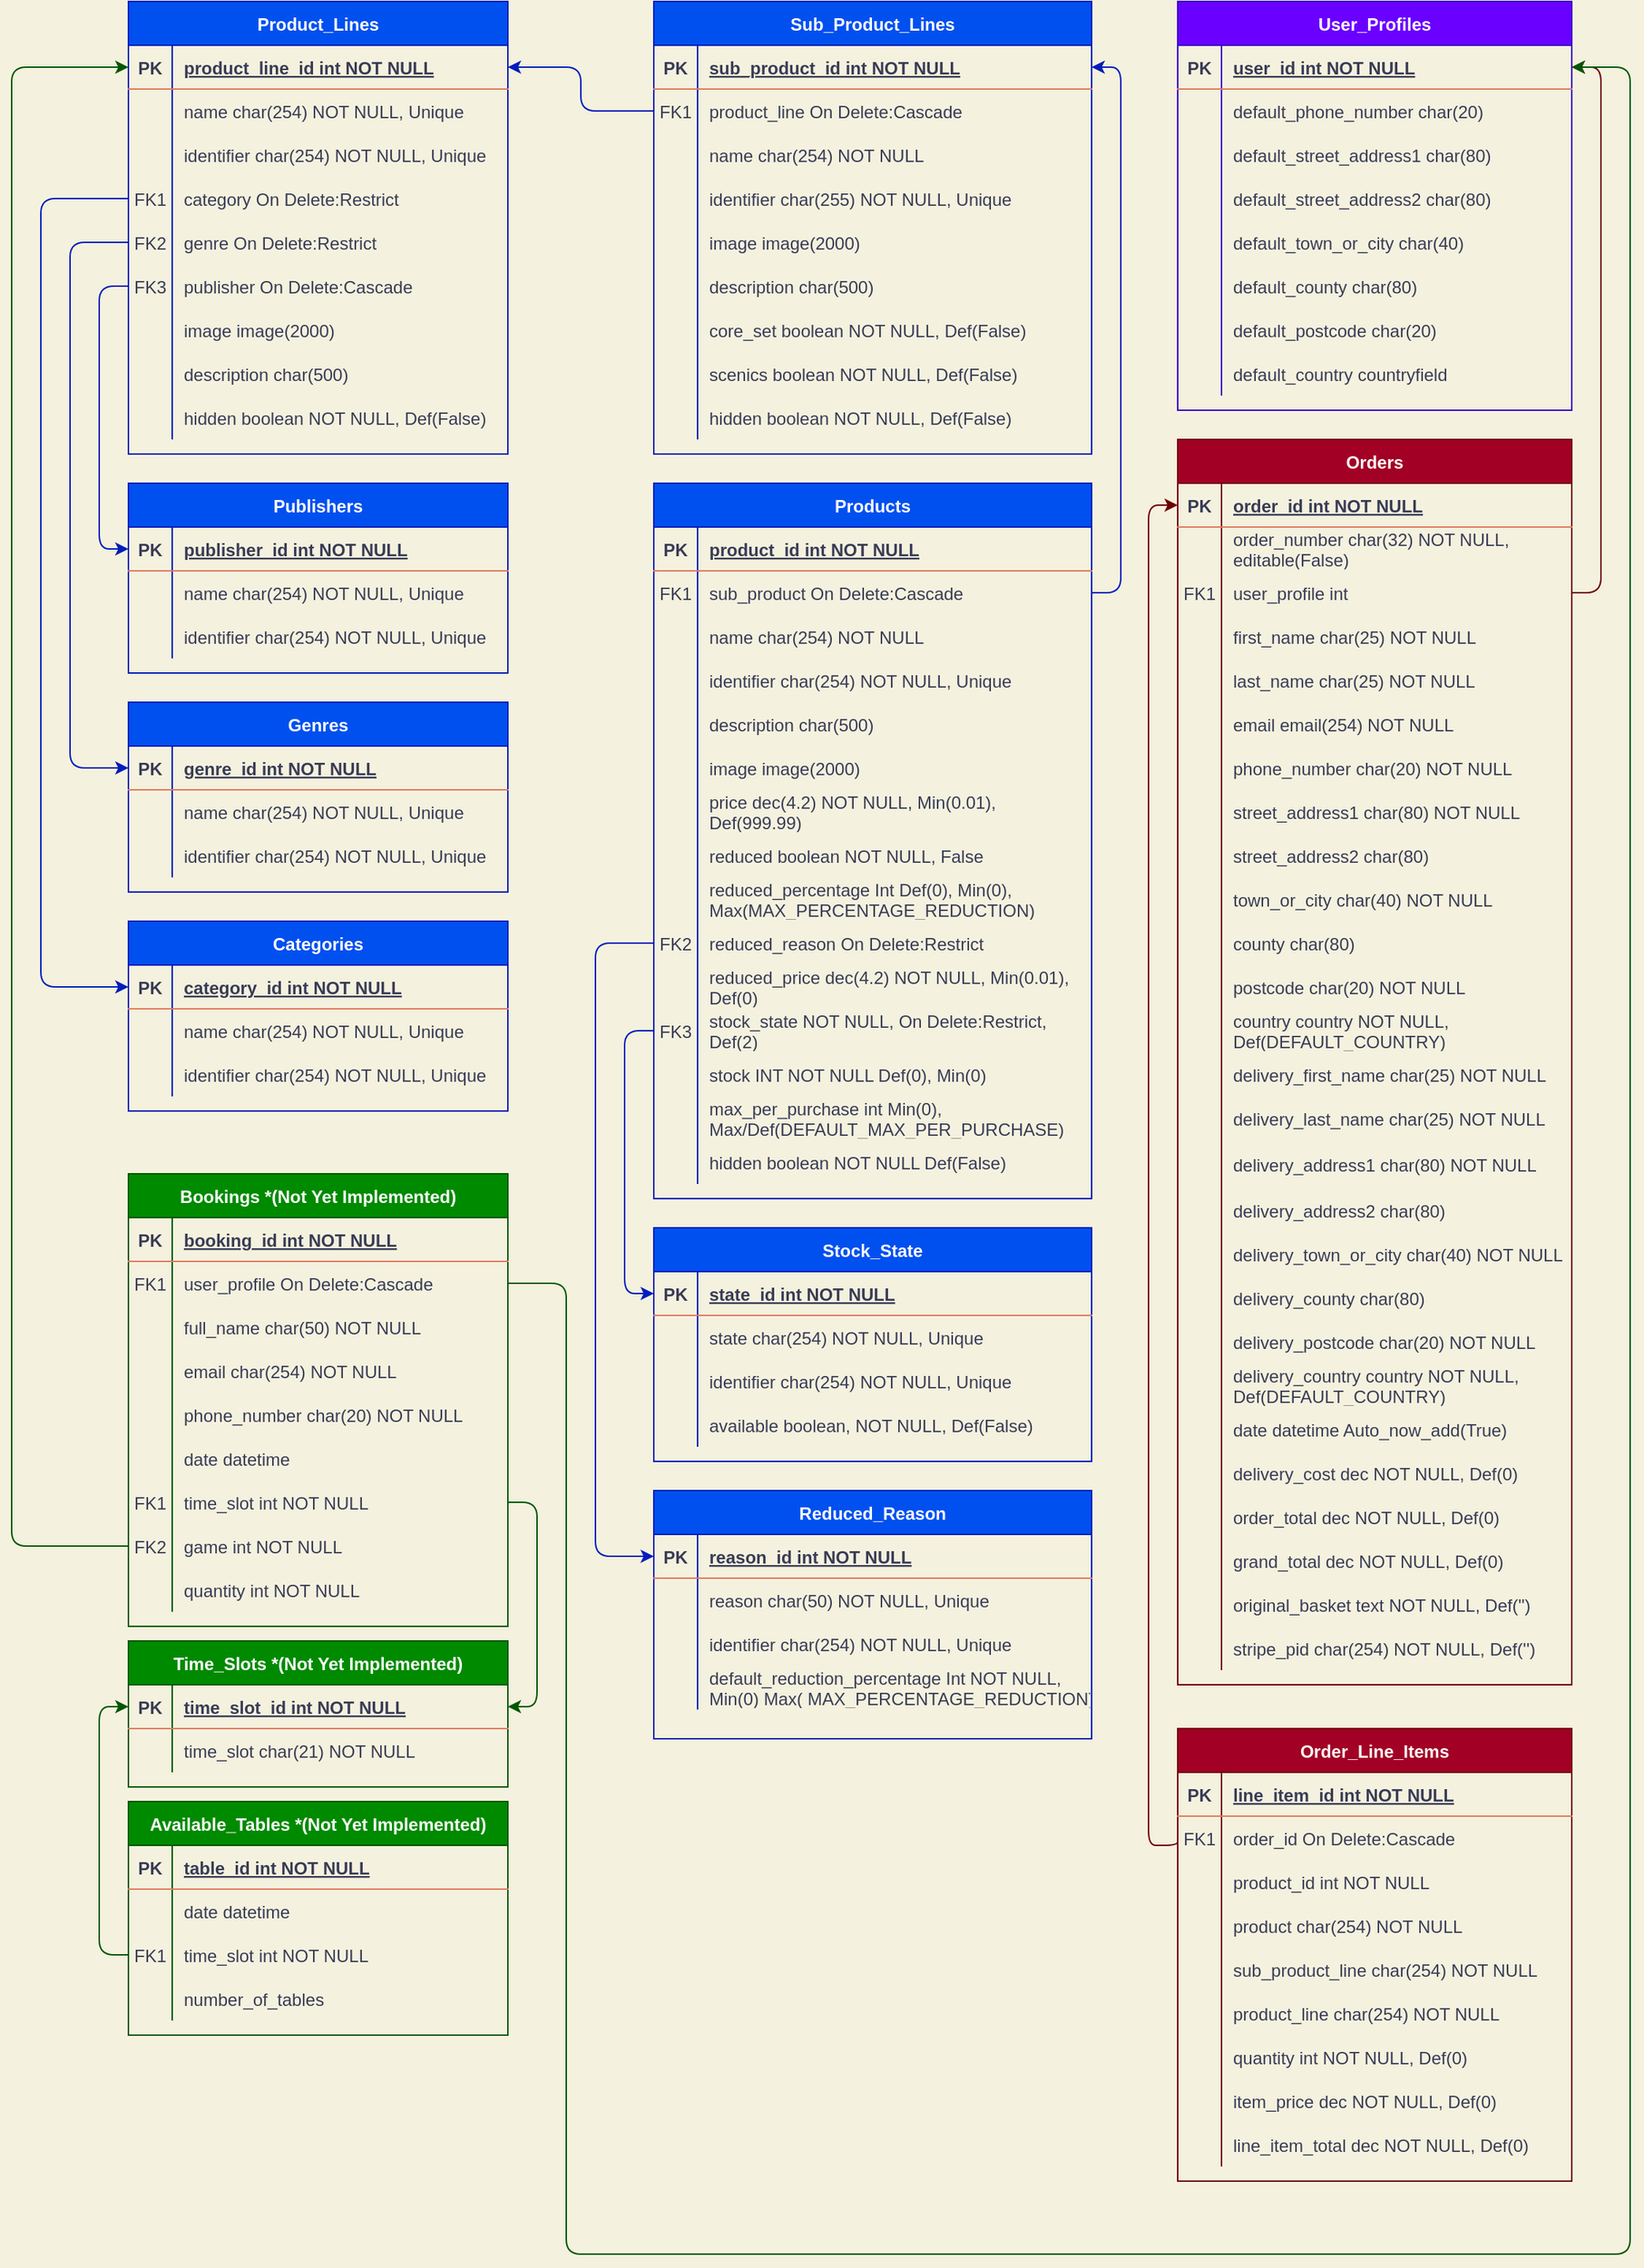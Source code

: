 <mxfile version="14.9.3" type="device"><diagram id="R2lEEEUBdFMjLlhIrx00" name="Page-1"><mxGraphModel dx="1433" dy="1405" grid="1" gridSize="10" guides="1" tooltips="1" connect="1" arrows="1" fold="1" page="1" pageScale="1" pageWidth="1169" pageHeight="1654" background="#F4F1DE" math="0" shadow="0" extFonts="Permanent Marker^https://fonts.googleapis.com/css?family=Permanent+Marker"><root><mxCell id="0"/><mxCell id="1" parent="0"/><mxCell id="C-vyLk0tnHw3VtMMgP7b-2" value="Genres" style="shape=table;startSize=30;container=1;collapsible=1;childLayout=tableLayout;fixedRows=1;rowLines=0;fontStyle=1;align=center;resizeLast=1;strokeColor=#001DBC;fontColor=#ffffff;fillColor=#0050ef;" parent="1" vertex="1"><mxGeometry x="100" y="567" width="260" height="130" as="geometry"/></mxCell><mxCell id="C-vyLk0tnHw3VtMMgP7b-3" value="" style="shape=partialRectangle;collapsible=0;dropTarget=0;pointerEvents=0;fillColor=none;points=[[0,0.5],[1,0.5]];portConstraint=eastwest;top=0;left=0;right=0;bottom=1;strokeColor=#E07A5F;fontColor=#393C56;" parent="C-vyLk0tnHw3VtMMgP7b-2" vertex="1"><mxGeometry y="30" width="260" height="30" as="geometry"/></mxCell><mxCell id="C-vyLk0tnHw3VtMMgP7b-4" value="PK" style="shape=partialRectangle;overflow=hidden;connectable=0;fillColor=none;top=0;left=0;bottom=0;right=0;fontStyle=1;strokeColor=#E07A5F;fontColor=#393C56;" parent="C-vyLk0tnHw3VtMMgP7b-3" vertex="1"><mxGeometry width="30" height="30" as="geometry"/></mxCell><mxCell id="C-vyLk0tnHw3VtMMgP7b-5" value="genre_id int NOT NULL " style="shape=partialRectangle;overflow=hidden;connectable=0;fillColor=none;top=0;left=0;bottom=0;right=0;align=left;spacingLeft=6;fontStyle=5;strokeColor=#E07A5F;fontColor=#393C56;" parent="C-vyLk0tnHw3VtMMgP7b-3" vertex="1"><mxGeometry x="30" width="230" height="30" as="geometry"/></mxCell><mxCell id="C-vyLk0tnHw3VtMMgP7b-6" value="" style="shape=partialRectangle;collapsible=0;dropTarget=0;pointerEvents=0;fillColor=none;points=[[0,0.5],[1,0.5]];portConstraint=eastwest;top=0;left=0;right=0;bottom=0;strokeColor=#E07A5F;fontColor=#393C56;" parent="C-vyLk0tnHw3VtMMgP7b-2" vertex="1"><mxGeometry y="60" width="260" height="30" as="geometry"/></mxCell><mxCell id="C-vyLk0tnHw3VtMMgP7b-7" value="" style="shape=partialRectangle;overflow=hidden;connectable=0;fillColor=none;top=0;left=0;bottom=0;right=0;strokeColor=#E07A5F;fontColor=#393C56;" parent="C-vyLk0tnHw3VtMMgP7b-6" vertex="1"><mxGeometry width="30" height="30" as="geometry"/></mxCell><mxCell id="C-vyLk0tnHw3VtMMgP7b-8" value="name char(254) NOT NULL, Unique" style="shape=partialRectangle;overflow=hidden;connectable=0;fillColor=none;top=0;left=0;bottom=0;right=0;align=left;spacingLeft=6;strokeColor=#E07A5F;fontColor=#393C56;" parent="C-vyLk0tnHw3VtMMgP7b-6" vertex="1"><mxGeometry x="30" width="230" height="30" as="geometry"/></mxCell><mxCell id="1t_RislU-NAR1rJOYdPk-4" style="shape=partialRectangle;collapsible=0;dropTarget=0;pointerEvents=0;fillColor=none;points=[[0,0.5],[1,0.5]];portConstraint=eastwest;top=0;left=0;right=0;bottom=0;strokeColor=#E07A5F;fontColor=#393C56;" parent="C-vyLk0tnHw3VtMMgP7b-2" vertex="1"><mxGeometry y="90" width="260" height="30" as="geometry"/></mxCell><mxCell id="1t_RislU-NAR1rJOYdPk-5" style="shape=partialRectangle;overflow=hidden;connectable=0;fillColor=none;top=0;left=0;bottom=0;right=0;strokeColor=#E07A5F;fontColor=#393C56;" parent="1t_RislU-NAR1rJOYdPk-4" vertex="1"><mxGeometry width="30" height="30" as="geometry"/></mxCell><mxCell id="1t_RislU-NAR1rJOYdPk-6" value="identifier char(254) NOT NULL, Unique" style="shape=partialRectangle;overflow=hidden;connectable=0;fillColor=none;top=0;left=0;bottom=0;right=0;align=left;spacingLeft=6;strokeColor=#E07A5F;fontColor=#393C56;" parent="1t_RislU-NAR1rJOYdPk-4" vertex="1"><mxGeometry x="30" width="230" height="30" as="geometry"/></mxCell><mxCell id="C-vyLk0tnHw3VtMMgP7b-13" value="Categories" style="shape=table;startSize=30;container=1;collapsible=1;childLayout=tableLayout;fixedRows=1;rowLines=0;fontStyle=1;align=center;resizeLast=1;strokeColor=#001DBC;fontColor=#ffffff;fillColor=#0050ef;" parent="1" vertex="1"><mxGeometry x="100" y="717" width="260" height="130" as="geometry"/></mxCell><mxCell id="C-vyLk0tnHw3VtMMgP7b-14" value="" style="shape=partialRectangle;collapsible=0;dropTarget=0;pointerEvents=0;fillColor=none;points=[[0,0.5],[1,0.5]];portConstraint=eastwest;top=0;left=0;right=0;bottom=1;strokeColor=#E07A5F;fontColor=#393C56;" parent="C-vyLk0tnHw3VtMMgP7b-13" vertex="1"><mxGeometry y="30" width="260" height="30" as="geometry"/></mxCell><mxCell id="C-vyLk0tnHw3VtMMgP7b-15" value="PK" style="shape=partialRectangle;overflow=hidden;connectable=0;fillColor=none;top=0;left=0;bottom=0;right=0;fontStyle=1;strokeColor=#E07A5F;fontColor=#393C56;" parent="C-vyLk0tnHw3VtMMgP7b-14" vertex="1"><mxGeometry width="30" height="30" as="geometry"/></mxCell><mxCell id="C-vyLk0tnHw3VtMMgP7b-16" value="category_id int NOT NULL " style="shape=partialRectangle;overflow=hidden;connectable=0;fillColor=none;top=0;left=0;bottom=0;right=0;align=left;spacingLeft=6;fontStyle=5;strokeColor=#E07A5F;fontColor=#393C56;" parent="C-vyLk0tnHw3VtMMgP7b-14" vertex="1"><mxGeometry x="30" width="230" height="30" as="geometry"/></mxCell><mxCell id="C-vyLk0tnHw3VtMMgP7b-17" value="" style="shape=partialRectangle;collapsible=0;dropTarget=0;pointerEvents=0;fillColor=none;points=[[0,0.5],[1,0.5]];portConstraint=eastwest;top=0;left=0;right=0;bottom=0;strokeColor=#E07A5F;fontColor=#393C56;" parent="C-vyLk0tnHw3VtMMgP7b-13" vertex="1"><mxGeometry y="60" width="260" height="30" as="geometry"/></mxCell><mxCell id="C-vyLk0tnHw3VtMMgP7b-18" value="" style="shape=partialRectangle;overflow=hidden;connectable=0;fillColor=none;top=0;left=0;bottom=0;right=0;strokeColor=#E07A5F;fontColor=#393C56;" parent="C-vyLk0tnHw3VtMMgP7b-17" vertex="1"><mxGeometry width="30" height="30" as="geometry"/></mxCell><mxCell id="C-vyLk0tnHw3VtMMgP7b-19" value="name char(254) NOT NULL, Unique" style="shape=partialRectangle;overflow=hidden;connectable=0;fillColor=none;top=0;left=0;bottom=0;right=0;align=left;spacingLeft=6;strokeColor=#E07A5F;fontColor=#393C56;" parent="C-vyLk0tnHw3VtMMgP7b-17" vertex="1"><mxGeometry x="30" width="230" height="30" as="geometry"/></mxCell><mxCell id="1t_RislU-NAR1rJOYdPk-1" style="shape=partialRectangle;collapsible=0;dropTarget=0;pointerEvents=0;fillColor=none;points=[[0,0.5],[1,0.5]];portConstraint=eastwest;top=0;left=0;right=0;bottom=0;strokeColor=#E07A5F;fontColor=#393C56;" parent="C-vyLk0tnHw3VtMMgP7b-13" vertex="1"><mxGeometry y="90" width="260" height="30" as="geometry"/></mxCell><mxCell id="1t_RislU-NAR1rJOYdPk-2" style="shape=partialRectangle;overflow=hidden;connectable=0;fillColor=none;top=0;left=0;bottom=0;right=0;strokeColor=#E07A5F;fontColor=#393C56;" parent="1t_RislU-NAR1rJOYdPk-1" vertex="1"><mxGeometry width="30" height="30" as="geometry"/></mxCell><mxCell id="1t_RislU-NAR1rJOYdPk-3" value="identifier char(254) NOT NULL, Unique" style="shape=partialRectangle;overflow=hidden;connectable=0;fillColor=none;top=0;left=0;bottom=0;right=0;align=left;spacingLeft=6;strokeColor=#E07A5F;fontColor=#393C56;" parent="1t_RislU-NAR1rJOYdPk-1" vertex="1"><mxGeometry x="30" width="230" height="30" as="geometry"/></mxCell><mxCell id="C-vyLk0tnHw3VtMMgP7b-23" value="Product_Lines" style="shape=table;startSize=30;container=1;collapsible=1;childLayout=tableLayout;fixedRows=1;rowLines=0;fontStyle=1;align=center;resizeLast=1;strokeColor=#001DBC;fontColor=#ffffff;fillColor=#0050ef;" parent="1" vertex="1"><mxGeometry x="100" y="87" width="260" height="310" as="geometry"/></mxCell><mxCell id="C-vyLk0tnHw3VtMMgP7b-24" value="" style="shape=partialRectangle;collapsible=0;dropTarget=0;pointerEvents=0;fillColor=none;points=[[0,0.5],[1,0.5]];portConstraint=eastwest;top=0;left=0;right=0;bottom=1;strokeColor=#E07A5F;fontColor=#393C56;" parent="C-vyLk0tnHw3VtMMgP7b-23" vertex="1"><mxGeometry y="30" width="260" height="30" as="geometry"/></mxCell><mxCell id="C-vyLk0tnHw3VtMMgP7b-25" value="PK" style="shape=partialRectangle;overflow=hidden;connectable=0;fillColor=none;top=0;left=0;bottom=0;right=0;fontStyle=1;strokeColor=#E07A5F;fontColor=#393C56;" parent="C-vyLk0tnHw3VtMMgP7b-24" vertex="1"><mxGeometry width="30" height="30" as="geometry"/></mxCell><mxCell id="C-vyLk0tnHw3VtMMgP7b-26" value="product_line_id int NOT NULL " style="shape=partialRectangle;overflow=hidden;connectable=0;fillColor=none;top=0;left=0;bottom=0;right=0;align=left;spacingLeft=6;fontStyle=5;strokeColor=#E07A5F;fontColor=#393C56;" parent="C-vyLk0tnHw3VtMMgP7b-24" vertex="1"><mxGeometry x="30" width="230" height="30" as="geometry"/></mxCell><mxCell id="C-vyLk0tnHw3VtMMgP7b-27" value="" style="shape=partialRectangle;collapsible=0;dropTarget=0;pointerEvents=0;fillColor=none;points=[[0,0.5],[1,0.5]];portConstraint=eastwest;top=0;left=0;right=0;bottom=0;strokeColor=#E07A5F;fontColor=#393C56;" parent="C-vyLk0tnHw3VtMMgP7b-23" vertex="1"><mxGeometry y="60" width="260" height="30" as="geometry"/></mxCell><mxCell id="C-vyLk0tnHw3VtMMgP7b-28" value="" style="shape=partialRectangle;overflow=hidden;connectable=0;fillColor=none;top=0;left=0;bottom=0;right=0;strokeColor=#E07A5F;fontColor=#393C56;" parent="C-vyLk0tnHw3VtMMgP7b-27" vertex="1"><mxGeometry width="30" height="30" as="geometry"/></mxCell><mxCell id="C-vyLk0tnHw3VtMMgP7b-29" value="name char(254) NOT NULL, Unique" style="shape=partialRectangle;overflow=hidden;connectable=0;fillColor=none;top=0;left=0;bottom=0;right=0;align=left;spacingLeft=6;strokeColor=#E07A5F;fontColor=#393C56;" parent="C-vyLk0tnHw3VtMMgP7b-27" vertex="1"><mxGeometry x="30" width="230" height="30" as="geometry"/></mxCell><mxCell id="Tgk5QqNsralKlm3Uglln-1" style="shape=partialRectangle;collapsible=0;dropTarget=0;pointerEvents=0;fillColor=none;points=[[0,0.5],[1,0.5]];portConstraint=eastwest;top=0;left=0;right=0;bottom=0;strokeColor=#E07A5F;fontColor=#393C56;" parent="C-vyLk0tnHw3VtMMgP7b-23" vertex="1"><mxGeometry y="90" width="260" height="30" as="geometry"/></mxCell><mxCell id="Tgk5QqNsralKlm3Uglln-2" style="shape=partialRectangle;overflow=hidden;connectable=0;fillColor=none;top=0;left=0;bottom=0;right=0;strokeColor=#E07A5F;fontColor=#393C56;" parent="Tgk5QqNsralKlm3Uglln-1" vertex="1"><mxGeometry width="30" height="30" as="geometry"/></mxCell><mxCell id="Tgk5QqNsralKlm3Uglln-3" value="identifier char(254) NOT NULL, Unique" style="shape=partialRectangle;overflow=hidden;connectable=0;fillColor=none;top=0;left=0;bottom=0;right=0;align=left;spacingLeft=6;strokeColor=#E07A5F;fontColor=#393C56;" parent="Tgk5QqNsralKlm3Uglln-1" vertex="1"><mxGeometry x="30" width="230" height="30" as="geometry"/></mxCell><mxCell id="8NZLdQyWuMdYvWzhBaLS-1" style="shape=partialRectangle;collapsible=0;dropTarget=0;pointerEvents=0;fillColor=none;points=[[0,0.5],[1,0.5]];portConstraint=eastwest;top=0;left=0;right=0;bottom=0;strokeColor=#E07A5F;fontColor=#393C56;" parent="C-vyLk0tnHw3VtMMgP7b-23" vertex="1"><mxGeometry y="120" width="260" height="30" as="geometry"/></mxCell><mxCell id="8NZLdQyWuMdYvWzhBaLS-2" value="FK1" style="shape=partialRectangle;overflow=hidden;connectable=0;fillColor=none;top=0;left=0;bottom=0;right=0;strokeColor=#E07A5F;fontColor=#393C56;" parent="8NZLdQyWuMdYvWzhBaLS-1" vertex="1"><mxGeometry width="30" height="30" as="geometry"/></mxCell><mxCell id="8NZLdQyWuMdYvWzhBaLS-3" value="category On Delete:Restrict" style="shape=partialRectangle;overflow=hidden;connectable=0;fillColor=none;top=0;left=0;bottom=0;right=0;align=left;spacingLeft=6;strokeColor=#E07A5F;fontColor=#393C56;" parent="8NZLdQyWuMdYvWzhBaLS-1" vertex="1"><mxGeometry x="30" width="230" height="30" as="geometry"/></mxCell><mxCell id="8NZLdQyWuMdYvWzhBaLS-4" style="shape=partialRectangle;collapsible=0;dropTarget=0;pointerEvents=0;fillColor=none;points=[[0,0.5],[1,0.5]];portConstraint=eastwest;top=0;left=0;right=0;bottom=0;strokeColor=#E07A5F;fontColor=#393C56;" parent="C-vyLk0tnHw3VtMMgP7b-23" vertex="1"><mxGeometry y="150" width="260" height="30" as="geometry"/></mxCell><mxCell id="8NZLdQyWuMdYvWzhBaLS-5" value="FK2" style="shape=partialRectangle;overflow=hidden;connectable=0;fillColor=none;top=0;left=0;bottom=0;right=0;strokeColor=#E07A5F;fontColor=#393C56;" parent="8NZLdQyWuMdYvWzhBaLS-4" vertex="1"><mxGeometry width="30" height="30" as="geometry"/></mxCell><mxCell id="8NZLdQyWuMdYvWzhBaLS-6" value="genre On Delete:Restrict" style="shape=partialRectangle;overflow=hidden;connectable=0;fillColor=none;top=0;left=0;bottom=0;right=0;align=left;spacingLeft=6;strokeColor=#E07A5F;fontColor=#393C56;" parent="8NZLdQyWuMdYvWzhBaLS-4" vertex="1"><mxGeometry x="30" width="230" height="30" as="geometry"/></mxCell><mxCell id="8NZLdQyWuMdYvWzhBaLS-7" style="shape=partialRectangle;collapsible=0;dropTarget=0;pointerEvents=0;fillColor=none;points=[[0,0.5],[1,0.5]];portConstraint=eastwest;top=0;left=0;right=0;bottom=0;strokeColor=#E07A5F;fontColor=#393C56;" parent="C-vyLk0tnHw3VtMMgP7b-23" vertex="1"><mxGeometry y="180" width="260" height="30" as="geometry"/></mxCell><mxCell id="8NZLdQyWuMdYvWzhBaLS-8" value="FK3" style="shape=partialRectangle;overflow=hidden;connectable=0;fillColor=none;top=0;left=0;bottom=0;right=0;strokeColor=#E07A5F;fontColor=#393C56;" parent="8NZLdQyWuMdYvWzhBaLS-7" vertex="1"><mxGeometry width="30" height="30" as="geometry"/></mxCell><mxCell id="8NZLdQyWuMdYvWzhBaLS-9" value="publisher On Delete:Cascade" style="shape=partialRectangle;overflow=hidden;connectable=0;fillColor=none;top=0;left=0;bottom=0;right=0;align=left;spacingLeft=6;strokeColor=#E07A5F;fontColor=#393C56;" parent="8NZLdQyWuMdYvWzhBaLS-7" vertex="1"><mxGeometry x="30" width="230" height="30" as="geometry"/></mxCell><mxCell id="1t_RislU-NAR1rJOYdPk-19" style="shape=partialRectangle;collapsible=0;dropTarget=0;pointerEvents=0;fillColor=none;points=[[0,0.5],[1,0.5]];portConstraint=eastwest;top=0;left=0;right=0;bottom=0;strokeColor=#E07A5F;fontColor=#393C56;" parent="C-vyLk0tnHw3VtMMgP7b-23" vertex="1"><mxGeometry y="210" width="260" height="30" as="geometry"/></mxCell><mxCell id="1t_RislU-NAR1rJOYdPk-20" style="shape=partialRectangle;overflow=hidden;connectable=0;fillColor=none;top=0;left=0;bottom=0;right=0;strokeColor=#E07A5F;fontColor=#393C56;" parent="1t_RislU-NAR1rJOYdPk-19" vertex="1"><mxGeometry width="30" height="30" as="geometry"/></mxCell><mxCell id="1t_RislU-NAR1rJOYdPk-21" value="image image(2000)" style="shape=partialRectangle;overflow=hidden;connectable=0;fillColor=none;top=0;left=0;bottom=0;right=0;align=left;spacingLeft=6;strokeColor=#E07A5F;fontColor=#393C56;" parent="1t_RislU-NAR1rJOYdPk-19" vertex="1"><mxGeometry x="30" width="230" height="30" as="geometry"/></mxCell><mxCell id="Oe7eCBK35C3-3fp6ha4Y-7" style="shape=partialRectangle;collapsible=0;dropTarget=0;pointerEvents=0;fillColor=none;points=[[0,0.5],[1,0.5]];portConstraint=eastwest;top=0;left=0;right=0;bottom=0;strokeColor=#E07A5F;fontColor=#393C56;" vertex="1" parent="C-vyLk0tnHw3VtMMgP7b-23"><mxGeometry y="240" width="260" height="30" as="geometry"/></mxCell><mxCell id="Oe7eCBK35C3-3fp6ha4Y-8" style="shape=partialRectangle;overflow=hidden;connectable=0;fillColor=none;top=0;left=0;bottom=0;right=0;strokeColor=#E07A5F;fontColor=#393C56;" vertex="1" parent="Oe7eCBK35C3-3fp6ha4Y-7"><mxGeometry width="30" height="30" as="geometry"/></mxCell><mxCell id="Oe7eCBK35C3-3fp6ha4Y-9" value="description char(500)" style="shape=partialRectangle;overflow=hidden;connectable=0;fillColor=none;top=0;left=0;bottom=0;right=0;align=left;spacingLeft=6;strokeColor=#E07A5F;fontColor=#393C56;" vertex="1" parent="Oe7eCBK35C3-3fp6ha4Y-7"><mxGeometry x="30" width="230" height="30" as="geometry"/></mxCell><mxCell id="Oe7eCBK35C3-3fp6ha4Y-10" style="shape=partialRectangle;collapsible=0;dropTarget=0;pointerEvents=0;fillColor=none;points=[[0,0.5],[1,0.5]];portConstraint=eastwest;top=0;left=0;right=0;bottom=0;strokeColor=#E07A5F;fontColor=#393C56;" vertex="1" parent="C-vyLk0tnHw3VtMMgP7b-23"><mxGeometry y="270" width="260" height="30" as="geometry"/></mxCell><mxCell id="Oe7eCBK35C3-3fp6ha4Y-11" style="shape=partialRectangle;overflow=hidden;connectable=0;fillColor=none;top=0;left=0;bottom=0;right=0;strokeColor=#E07A5F;fontColor=#393C56;" vertex="1" parent="Oe7eCBK35C3-3fp6ha4Y-10"><mxGeometry width="30" height="30" as="geometry"/></mxCell><mxCell id="Oe7eCBK35C3-3fp6ha4Y-12" value="hidden boolean NOT NULL, Def(False)" style="shape=partialRectangle;overflow=hidden;connectable=0;fillColor=none;top=0;left=0;bottom=0;right=0;align=left;spacingLeft=6;strokeColor=#E07A5F;fontColor=#393C56;" vertex="1" parent="Oe7eCBK35C3-3fp6ha4Y-10"><mxGeometry x="30" width="230" height="30" as="geometry"/></mxCell><mxCell id="8NZLdQyWuMdYvWzhBaLS-10" value="Publishers" style="shape=table;startSize=30;container=1;collapsible=1;childLayout=tableLayout;fixedRows=1;rowLines=0;fontStyle=1;align=center;resizeLast=1;strokeColor=#001DBC;fontColor=#ffffff;fillColor=#0050ef;" parent="1" vertex="1"><mxGeometry x="100" y="417" width="260" height="130" as="geometry"/></mxCell><mxCell id="8NZLdQyWuMdYvWzhBaLS-11" value="" style="shape=partialRectangle;collapsible=0;dropTarget=0;pointerEvents=0;fillColor=none;points=[[0,0.5],[1,0.5]];portConstraint=eastwest;top=0;left=0;right=0;bottom=1;strokeColor=#E07A5F;fontColor=#393C56;" parent="8NZLdQyWuMdYvWzhBaLS-10" vertex="1"><mxGeometry y="30" width="260" height="30" as="geometry"/></mxCell><mxCell id="8NZLdQyWuMdYvWzhBaLS-12" value="PK" style="shape=partialRectangle;overflow=hidden;connectable=0;fillColor=none;top=0;left=0;bottom=0;right=0;fontStyle=1;strokeColor=#E07A5F;fontColor=#393C56;" parent="8NZLdQyWuMdYvWzhBaLS-11" vertex="1"><mxGeometry width="30" height="30" as="geometry"/></mxCell><mxCell id="8NZLdQyWuMdYvWzhBaLS-13" value="publisher_id int NOT NULL " style="shape=partialRectangle;overflow=hidden;connectable=0;fillColor=none;top=0;left=0;bottom=0;right=0;align=left;spacingLeft=6;fontStyle=5;strokeColor=#E07A5F;fontColor=#393C56;" parent="8NZLdQyWuMdYvWzhBaLS-11" vertex="1"><mxGeometry x="30" width="230" height="30" as="geometry"/></mxCell><mxCell id="8NZLdQyWuMdYvWzhBaLS-14" value="" style="shape=partialRectangle;collapsible=0;dropTarget=0;pointerEvents=0;fillColor=none;points=[[0,0.5],[1,0.5]];portConstraint=eastwest;top=0;left=0;right=0;bottom=0;strokeColor=#E07A5F;fontColor=#393C56;" parent="8NZLdQyWuMdYvWzhBaLS-10" vertex="1"><mxGeometry y="60" width="260" height="30" as="geometry"/></mxCell><mxCell id="8NZLdQyWuMdYvWzhBaLS-15" value="" style="shape=partialRectangle;overflow=hidden;connectable=0;fillColor=none;top=0;left=0;bottom=0;right=0;strokeColor=#E07A5F;fontColor=#393C56;" parent="8NZLdQyWuMdYvWzhBaLS-14" vertex="1"><mxGeometry width="30" height="30" as="geometry"/></mxCell><mxCell id="8NZLdQyWuMdYvWzhBaLS-16" value="name char(254) NOT NULL, Unique" style="shape=partialRectangle;overflow=hidden;connectable=0;fillColor=none;top=0;left=0;bottom=0;right=0;align=left;spacingLeft=6;strokeColor=#E07A5F;fontColor=#393C56;" parent="8NZLdQyWuMdYvWzhBaLS-14" vertex="1"><mxGeometry x="30" width="230" height="30" as="geometry"/></mxCell><mxCell id="1t_RislU-NAR1rJOYdPk-7" style="shape=partialRectangle;collapsible=0;dropTarget=0;pointerEvents=0;fillColor=none;points=[[0,0.5],[1,0.5]];portConstraint=eastwest;top=0;left=0;right=0;bottom=0;strokeColor=#E07A5F;fontColor=#393C56;" parent="8NZLdQyWuMdYvWzhBaLS-10" vertex="1"><mxGeometry y="90" width="260" height="30" as="geometry"/></mxCell><mxCell id="1t_RislU-NAR1rJOYdPk-8" style="shape=partialRectangle;overflow=hidden;connectable=0;fillColor=none;top=0;left=0;bottom=0;right=0;strokeColor=#E07A5F;fontColor=#393C56;" parent="1t_RislU-NAR1rJOYdPk-7" vertex="1"><mxGeometry width="30" height="30" as="geometry"/></mxCell><mxCell id="1t_RislU-NAR1rJOYdPk-9" value="identifier char(254) NOT NULL, Unique" style="shape=partialRectangle;overflow=hidden;connectable=0;fillColor=none;top=0;left=0;bottom=0;right=0;align=left;spacingLeft=6;strokeColor=#E07A5F;fontColor=#393C56;" parent="1t_RislU-NAR1rJOYdPk-7" vertex="1"><mxGeometry x="30" width="230" height="30" as="geometry"/></mxCell><mxCell id="8NZLdQyWuMdYvWzhBaLS-18" value="Sub_Product_Lines" style="shape=table;startSize=30;container=1;collapsible=1;childLayout=tableLayout;fixedRows=1;rowLines=0;fontStyle=1;align=center;resizeLast=1;strokeColor=#001DBC;fontColor=#ffffff;fillColor=#0050ef;" parent="1" vertex="1"><mxGeometry x="460" y="87" width="300" height="310" as="geometry"/></mxCell><mxCell id="8NZLdQyWuMdYvWzhBaLS-19" value="" style="shape=partialRectangle;collapsible=0;dropTarget=0;pointerEvents=0;fillColor=none;points=[[0,0.5],[1,0.5]];portConstraint=eastwest;top=0;left=0;right=0;bottom=1;strokeColor=#E07A5F;fontColor=#393C56;" parent="8NZLdQyWuMdYvWzhBaLS-18" vertex="1"><mxGeometry y="30" width="300" height="30" as="geometry"/></mxCell><mxCell id="8NZLdQyWuMdYvWzhBaLS-20" value="PK" style="shape=partialRectangle;overflow=hidden;connectable=0;fillColor=none;top=0;left=0;bottom=0;right=0;fontStyle=1;strokeColor=#E07A5F;fontColor=#393C56;" parent="8NZLdQyWuMdYvWzhBaLS-19" vertex="1"><mxGeometry width="30" height="30" as="geometry"/></mxCell><mxCell id="8NZLdQyWuMdYvWzhBaLS-21" value="sub_product_id int NOT NULL " style="shape=partialRectangle;overflow=hidden;connectable=0;fillColor=none;top=0;left=0;bottom=0;right=0;align=left;spacingLeft=6;fontStyle=5;strokeColor=#E07A5F;fontColor=#393C56;" parent="8NZLdQyWuMdYvWzhBaLS-19" vertex="1"><mxGeometry x="30" width="270" height="30" as="geometry"/></mxCell><mxCell id="8NZLdQyWuMdYvWzhBaLS-40" style="shape=partialRectangle;collapsible=0;dropTarget=0;pointerEvents=0;fillColor=none;points=[[0,0.5],[1,0.5]];portConstraint=eastwest;top=0;left=0;right=0;bottom=0;strokeColor=#E07A5F;fontColor=#393C56;" parent="8NZLdQyWuMdYvWzhBaLS-18" vertex="1"><mxGeometry y="60" width="300" height="30" as="geometry"/></mxCell><mxCell id="8NZLdQyWuMdYvWzhBaLS-41" value="FK1" style="shape=partialRectangle;overflow=hidden;connectable=0;fillColor=none;top=0;left=0;bottom=0;right=0;strokeColor=#E07A5F;fontColor=#393C56;" parent="8NZLdQyWuMdYvWzhBaLS-40" vertex="1"><mxGeometry width="30" height="30" as="geometry"/></mxCell><mxCell id="8NZLdQyWuMdYvWzhBaLS-42" value="product_line On Delete:Cascade" style="shape=partialRectangle;overflow=hidden;connectable=0;fillColor=none;top=0;left=0;bottom=0;right=0;align=left;spacingLeft=6;strokeColor=#E07A5F;fontColor=#393C56;" parent="8NZLdQyWuMdYvWzhBaLS-40" vertex="1"><mxGeometry x="30" width="270" height="30" as="geometry"/></mxCell><mxCell id="8NZLdQyWuMdYvWzhBaLS-22" value="" style="shape=partialRectangle;collapsible=0;dropTarget=0;pointerEvents=0;fillColor=none;points=[[0,0.5],[1,0.5]];portConstraint=eastwest;top=0;left=0;right=0;bottom=0;strokeColor=#E07A5F;fontColor=#393C56;" parent="8NZLdQyWuMdYvWzhBaLS-18" vertex="1"><mxGeometry y="90" width="300" height="30" as="geometry"/></mxCell><mxCell id="8NZLdQyWuMdYvWzhBaLS-23" value="" style="shape=partialRectangle;overflow=hidden;connectable=0;fillColor=none;top=0;left=0;bottom=0;right=0;strokeColor=#E07A5F;fontColor=#393C56;" parent="8NZLdQyWuMdYvWzhBaLS-22" vertex="1"><mxGeometry width="30" height="30" as="geometry"/></mxCell><mxCell id="8NZLdQyWuMdYvWzhBaLS-24" value="name char(254) NOT NULL" style="shape=partialRectangle;overflow=hidden;connectable=0;fillColor=none;top=0;left=0;bottom=0;right=0;align=left;spacingLeft=6;strokeColor=#E07A5F;fontColor=#393C56;" parent="8NZLdQyWuMdYvWzhBaLS-22" vertex="1"><mxGeometry x="30" width="270" height="30" as="geometry"/></mxCell><mxCell id="Tgk5QqNsralKlm3Uglln-4" style="shape=partialRectangle;collapsible=0;dropTarget=0;pointerEvents=0;fillColor=none;points=[[0,0.5],[1,0.5]];portConstraint=eastwest;top=0;left=0;right=0;bottom=0;strokeColor=#E07A5F;fontColor=#393C56;" parent="8NZLdQyWuMdYvWzhBaLS-18" vertex="1"><mxGeometry y="120" width="300" height="30" as="geometry"/></mxCell><mxCell id="Tgk5QqNsralKlm3Uglln-5" style="shape=partialRectangle;overflow=hidden;connectable=0;fillColor=none;top=0;left=0;bottom=0;right=0;strokeColor=#E07A5F;fontColor=#393C56;" parent="Tgk5QqNsralKlm3Uglln-4" vertex="1"><mxGeometry width="30" height="30" as="geometry"/></mxCell><mxCell id="Tgk5QqNsralKlm3Uglln-6" value="identifier char(255) NOT NULL, Unique" style="shape=partialRectangle;overflow=hidden;connectable=0;fillColor=none;top=0;left=0;bottom=0;right=0;align=left;spacingLeft=6;strokeColor=#E07A5F;fontColor=#393C56;" parent="Tgk5QqNsralKlm3Uglln-4" vertex="1"><mxGeometry x="30" width="270" height="30" as="geometry"/></mxCell><mxCell id="8NZLdQyWuMdYvWzhBaLS-25" style="shape=partialRectangle;collapsible=0;dropTarget=0;pointerEvents=0;fillColor=none;points=[[0,0.5],[1,0.5]];portConstraint=eastwest;top=0;left=0;right=0;bottom=0;strokeColor=#E07A5F;fontColor=#393C56;" parent="8NZLdQyWuMdYvWzhBaLS-18" vertex="1"><mxGeometry y="150" width="300" height="30" as="geometry"/></mxCell><mxCell id="8NZLdQyWuMdYvWzhBaLS-26" style="shape=partialRectangle;overflow=hidden;connectable=0;fillColor=none;top=0;left=0;bottom=0;right=0;strokeColor=#E07A5F;fontColor=#393C56;" parent="8NZLdQyWuMdYvWzhBaLS-25" vertex="1"><mxGeometry width="30" height="30" as="geometry"/></mxCell><mxCell id="8NZLdQyWuMdYvWzhBaLS-27" value="image image(2000)" style="shape=partialRectangle;overflow=hidden;connectable=0;fillColor=none;top=0;left=0;bottom=0;right=0;align=left;spacingLeft=6;strokeColor=#E07A5F;fontColor=#393C56;" parent="8NZLdQyWuMdYvWzhBaLS-25" vertex="1"><mxGeometry x="30" width="270" height="30" as="geometry"/></mxCell><mxCell id="Oe7eCBK35C3-3fp6ha4Y-13" style="shape=partialRectangle;collapsible=0;dropTarget=0;pointerEvents=0;fillColor=none;points=[[0,0.5],[1,0.5]];portConstraint=eastwest;top=0;left=0;right=0;bottom=0;strokeColor=#E07A5F;fontColor=#393C56;" vertex="1" parent="8NZLdQyWuMdYvWzhBaLS-18"><mxGeometry y="180" width="300" height="30" as="geometry"/></mxCell><mxCell id="Oe7eCBK35C3-3fp6ha4Y-14" style="shape=partialRectangle;overflow=hidden;connectable=0;fillColor=none;top=0;left=0;bottom=0;right=0;strokeColor=#E07A5F;fontColor=#393C56;" vertex="1" parent="Oe7eCBK35C3-3fp6ha4Y-13"><mxGeometry width="30" height="30" as="geometry"/></mxCell><mxCell id="Oe7eCBK35C3-3fp6ha4Y-15" value="description char(500)" style="shape=partialRectangle;overflow=hidden;connectable=0;fillColor=none;top=0;left=0;bottom=0;right=0;align=left;spacingLeft=6;strokeColor=#E07A5F;fontColor=#393C56;" vertex="1" parent="Oe7eCBK35C3-3fp6ha4Y-13"><mxGeometry x="30" width="270" height="30" as="geometry"/></mxCell><mxCell id="Oe7eCBK35C3-3fp6ha4Y-22" style="shape=partialRectangle;collapsible=0;dropTarget=0;pointerEvents=0;fillColor=none;points=[[0,0.5],[1,0.5]];portConstraint=eastwest;top=0;left=0;right=0;bottom=0;strokeColor=#E07A5F;fontColor=#393C56;" vertex="1" parent="8NZLdQyWuMdYvWzhBaLS-18"><mxGeometry y="210" width="300" height="30" as="geometry"/></mxCell><mxCell id="Oe7eCBK35C3-3fp6ha4Y-23" style="shape=partialRectangle;overflow=hidden;connectable=0;fillColor=none;top=0;left=0;bottom=0;right=0;strokeColor=#E07A5F;fontColor=#393C56;" vertex="1" parent="Oe7eCBK35C3-3fp6ha4Y-22"><mxGeometry width="30" height="30" as="geometry"/></mxCell><mxCell id="Oe7eCBK35C3-3fp6ha4Y-24" value="core_set boolean NOT NULL, Def(False)" style="shape=partialRectangle;overflow=hidden;connectable=0;fillColor=none;top=0;left=0;bottom=0;right=0;align=left;spacingLeft=6;strokeColor=#E07A5F;fontColor=#393C56;" vertex="1" parent="Oe7eCBK35C3-3fp6ha4Y-22"><mxGeometry x="30" width="270" height="30" as="geometry"/></mxCell><mxCell id="Oe7eCBK35C3-3fp6ha4Y-19" style="shape=partialRectangle;collapsible=0;dropTarget=0;pointerEvents=0;fillColor=none;points=[[0,0.5],[1,0.5]];portConstraint=eastwest;top=0;left=0;right=0;bottom=0;strokeColor=#E07A5F;fontColor=#393C56;" vertex="1" parent="8NZLdQyWuMdYvWzhBaLS-18"><mxGeometry y="240" width="300" height="30" as="geometry"/></mxCell><mxCell id="Oe7eCBK35C3-3fp6ha4Y-20" style="shape=partialRectangle;overflow=hidden;connectable=0;fillColor=none;top=0;left=0;bottom=0;right=0;strokeColor=#E07A5F;fontColor=#393C56;" vertex="1" parent="Oe7eCBK35C3-3fp6ha4Y-19"><mxGeometry width="30" height="30" as="geometry"/></mxCell><mxCell id="Oe7eCBK35C3-3fp6ha4Y-21" value="scenics boolean NOT NULL, Def(False)" style="shape=partialRectangle;overflow=hidden;connectable=0;fillColor=none;top=0;left=0;bottom=0;right=0;align=left;spacingLeft=6;strokeColor=#E07A5F;fontColor=#393C56;" vertex="1" parent="Oe7eCBK35C3-3fp6ha4Y-19"><mxGeometry x="30" width="270" height="30" as="geometry"/></mxCell><mxCell id="Oe7eCBK35C3-3fp6ha4Y-25" style="shape=partialRectangle;collapsible=0;dropTarget=0;pointerEvents=0;fillColor=none;points=[[0,0.5],[1,0.5]];portConstraint=eastwest;top=0;left=0;right=0;bottom=0;strokeColor=#E07A5F;fontColor=#393C56;" vertex="1" parent="8NZLdQyWuMdYvWzhBaLS-18"><mxGeometry y="270" width="300" height="30" as="geometry"/></mxCell><mxCell id="Oe7eCBK35C3-3fp6ha4Y-26" style="shape=partialRectangle;overflow=hidden;connectable=0;fillColor=none;top=0;left=0;bottom=0;right=0;strokeColor=#E07A5F;fontColor=#393C56;" vertex="1" parent="Oe7eCBK35C3-3fp6ha4Y-25"><mxGeometry width="30" height="30" as="geometry"/></mxCell><mxCell id="Oe7eCBK35C3-3fp6ha4Y-27" value="hidden boolean NOT NULL, Def(False)" style="shape=partialRectangle;overflow=hidden;connectable=0;fillColor=none;top=0;left=0;bottom=0;right=0;align=left;spacingLeft=6;strokeColor=#E07A5F;fontColor=#393C56;" vertex="1" parent="Oe7eCBK35C3-3fp6ha4Y-25"><mxGeometry x="30" width="270" height="30" as="geometry"/></mxCell><mxCell id="8NZLdQyWuMdYvWzhBaLS-43" style="edgeStyle=orthogonalEdgeStyle;orthogonalLoop=1;jettySize=auto;html=1;exitX=0;exitY=0.5;exitDx=0;exitDy=0;entryX=1;entryY=0.5;entryDx=0;entryDy=0;labelBackgroundColor=#F4F1DE;strokeColor=#001DBC;fontColor=#393C56;fillColor=#0050ef;" parent="1" source="8NZLdQyWuMdYvWzhBaLS-40" target="C-vyLk0tnHw3VtMMgP7b-24" edge="1"><mxGeometry relative="1" as="geometry"/></mxCell><mxCell id="8NZLdQyWuMdYvWzhBaLS-45" style="edgeStyle=orthogonalEdgeStyle;orthogonalLoop=1;jettySize=auto;html=1;exitX=0;exitY=0.5;exitDx=0;exitDy=0;entryX=0;entryY=0.5;entryDx=0;entryDy=0;labelBackgroundColor=#F4F1DE;strokeColor=#001DBC;fontColor=#393C56;fillColor=#0050ef;" parent="1" source="8NZLdQyWuMdYvWzhBaLS-1" target="C-vyLk0tnHw3VtMMgP7b-14" edge="1"><mxGeometry relative="1" as="geometry"><Array as="points"><mxPoint x="40" y="222"/><mxPoint x="40" y="762"/></Array></mxGeometry></mxCell><mxCell id="8NZLdQyWuMdYvWzhBaLS-46" style="edgeStyle=orthogonalEdgeStyle;orthogonalLoop=1;jettySize=auto;html=1;exitX=0;exitY=0.5;exitDx=0;exitDy=0;entryX=0;entryY=0.5;entryDx=0;entryDy=0;labelBackgroundColor=#F4F1DE;strokeColor=#001DBC;fontColor=#393C56;fillColor=#0050ef;" parent="1" source="8NZLdQyWuMdYvWzhBaLS-4" target="C-vyLk0tnHw3VtMMgP7b-3" edge="1"><mxGeometry relative="1" as="geometry"><Array as="points"><mxPoint x="60" y="252"/><mxPoint x="60" y="612"/></Array></mxGeometry></mxCell><mxCell id="8NZLdQyWuMdYvWzhBaLS-47" style="edgeStyle=orthogonalEdgeStyle;orthogonalLoop=1;jettySize=auto;html=1;exitX=0;exitY=0.5;exitDx=0;exitDy=0;entryX=0;entryY=0.5;entryDx=0;entryDy=0;labelBackgroundColor=#F4F1DE;strokeColor=#001DBC;fontColor=#393C56;fillColor=#0050ef;" parent="1" source="8NZLdQyWuMdYvWzhBaLS-7" target="8NZLdQyWuMdYvWzhBaLS-11" edge="1"><mxGeometry relative="1" as="geometry"/></mxCell><mxCell id="8NZLdQyWuMdYvWzhBaLS-48" value="Products" style="shape=table;startSize=30;container=1;collapsible=1;childLayout=tableLayout;fixedRows=1;rowLines=0;fontStyle=1;align=center;resizeLast=1;strokeColor=#001DBC;fontColor=#ffffff;fillColor=#0050ef;" parent="1" vertex="1"><mxGeometry x="460" y="417" width="300" height="490" as="geometry"/></mxCell><mxCell id="8NZLdQyWuMdYvWzhBaLS-49" value="" style="shape=partialRectangle;collapsible=0;dropTarget=0;pointerEvents=0;fillColor=none;points=[[0,0.5],[1,0.5]];portConstraint=eastwest;top=0;left=0;right=0;bottom=1;strokeColor=#E07A5F;fontColor=#393C56;" parent="8NZLdQyWuMdYvWzhBaLS-48" vertex="1"><mxGeometry y="30" width="300" height="30" as="geometry"/></mxCell><mxCell id="8NZLdQyWuMdYvWzhBaLS-50" value="PK" style="shape=partialRectangle;overflow=hidden;connectable=0;fillColor=none;top=0;left=0;bottom=0;right=0;fontStyle=1;strokeColor=#E07A5F;fontColor=#393C56;" parent="8NZLdQyWuMdYvWzhBaLS-49" vertex="1"><mxGeometry width="30" height="30" as="geometry"/></mxCell><mxCell id="8NZLdQyWuMdYvWzhBaLS-51" value="product_id int NOT NULL " style="shape=partialRectangle;overflow=hidden;connectable=0;fillColor=none;top=0;left=0;bottom=0;right=0;align=left;spacingLeft=6;fontStyle=5;strokeColor=#E07A5F;fontColor=#393C56;" parent="8NZLdQyWuMdYvWzhBaLS-49" vertex="1"><mxGeometry x="30" width="270" height="30" as="geometry"/></mxCell><mxCell id="8NZLdQyWuMdYvWzhBaLS-52" style="shape=partialRectangle;collapsible=0;dropTarget=0;pointerEvents=0;fillColor=none;points=[[0,0.5],[1,0.5]];portConstraint=eastwest;top=0;left=0;right=0;bottom=0;strokeColor=#E07A5F;fontColor=#393C56;" parent="8NZLdQyWuMdYvWzhBaLS-48" vertex="1"><mxGeometry y="60" width="300" height="30" as="geometry"/></mxCell><mxCell id="8NZLdQyWuMdYvWzhBaLS-53" value="FK1" style="shape=partialRectangle;overflow=hidden;connectable=0;fillColor=none;top=0;left=0;bottom=0;right=0;strokeColor=#E07A5F;fontColor=#393C56;" parent="8NZLdQyWuMdYvWzhBaLS-52" vertex="1"><mxGeometry width="30" height="30" as="geometry"/></mxCell><mxCell id="8NZLdQyWuMdYvWzhBaLS-54" value="sub_product On Delete:Cascade" style="shape=partialRectangle;overflow=hidden;connectable=0;fillColor=none;top=0;left=0;bottom=0;right=0;align=left;spacingLeft=6;strokeColor=#E07A5F;fontColor=#393C56;" parent="8NZLdQyWuMdYvWzhBaLS-52" vertex="1"><mxGeometry x="30" width="270" height="30" as="geometry"/></mxCell><mxCell id="8NZLdQyWuMdYvWzhBaLS-55" value="" style="shape=partialRectangle;collapsible=0;dropTarget=0;pointerEvents=0;fillColor=none;points=[[0,0.5],[1,0.5]];portConstraint=eastwest;top=0;left=0;right=0;bottom=0;strokeColor=#E07A5F;fontColor=#393C56;" parent="8NZLdQyWuMdYvWzhBaLS-48" vertex="1"><mxGeometry y="90" width="300" height="30" as="geometry"/></mxCell><mxCell id="8NZLdQyWuMdYvWzhBaLS-56" value="" style="shape=partialRectangle;overflow=hidden;connectable=0;fillColor=none;top=0;left=0;bottom=0;right=0;strokeColor=#E07A5F;fontColor=#393C56;" parent="8NZLdQyWuMdYvWzhBaLS-55" vertex="1"><mxGeometry width="30" height="30" as="geometry"/></mxCell><mxCell id="8NZLdQyWuMdYvWzhBaLS-57" value="name char(254) NOT NULL" style="shape=partialRectangle;overflow=hidden;connectable=0;fillColor=none;top=0;left=0;bottom=0;right=0;align=left;spacingLeft=6;strokeColor=#E07A5F;fontColor=#393C56;" parent="8NZLdQyWuMdYvWzhBaLS-55" vertex="1"><mxGeometry x="30" width="270" height="30" as="geometry"/></mxCell><mxCell id="Tgk5QqNsralKlm3Uglln-7" style="shape=partialRectangle;collapsible=0;dropTarget=0;pointerEvents=0;fillColor=none;points=[[0,0.5],[1,0.5]];portConstraint=eastwest;top=0;left=0;right=0;bottom=0;strokeColor=#E07A5F;fontColor=#393C56;" parent="8NZLdQyWuMdYvWzhBaLS-48" vertex="1"><mxGeometry y="120" width="300" height="30" as="geometry"/></mxCell><mxCell id="Tgk5QqNsralKlm3Uglln-8" style="shape=partialRectangle;overflow=hidden;connectable=0;fillColor=none;top=0;left=0;bottom=0;right=0;strokeColor=#E07A5F;fontColor=#393C56;" parent="Tgk5QqNsralKlm3Uglln-7" vertex="1"><mxGeometry width="30" height="30" as="geometry"/></mxCell><mxCell id="Tgk5QqNsralKlm3Uglln-9" value="identifier char(254) NOT NULL, Unique" style="shape=partialRectangle;overflow=hidden;connectable=0;fillColor=none;top=0;left=0;bottom=0;right=0;align=left;spacingLeft=6;strokeColor=#E07A5F;fontColor=#393C56;" parent="Tgk5QqNsralKlm3Uglln-7" vertex="1"><mxGeometry x="30" width="270" height="30" as="geometry"/></mxCell><mxCell id="Tgk5QqNsralKlm3Uglln-47" style="shape=partialRectangle;collapsible=0;dropTarget=0;pointerEvents=0;fillColor=none;points=[[0,0.5],[1,0.5]];portConstraint=eastwest;top=0;left=0;right=0;bottom=0;strokeColor=#E07A5F;fontColor=#393C56;" parent="8NZLdQyWuMdYvWzhBaLS-48" vertex="1"><mxGeometry y="150" width="300" height="30" as="geometry"/></mxCell><mxCell id="Tgk5QqNsralKlm3Uglln-48" style="shape=partialRectangle;overflow=hidden;connectable=0;fillColor=none;top=0;left=0;bottom=0;right=0;strokeColor=#E07A5F;fontColor=#393C56;" parent="Tgk5QqNsralKlm3Uglln-47" vertex="1"><mxGeometry width="30" height="30" as="geometry"/></mxCell><mxCell id="Tgk5QqNsralKlm3Uglln-49" value="description char(500)" style="shape=partialRectangle;overflow=hidden;connectable=0;fillColor=none;top=0;left=0;bottom=0;right=0;align=left;spacingLeft=6;strokeColor=#E07A5F;fontColor=#393C56;" parent="Tgk5QqNsralKlm3Uglln-47" vertex="1"><mxGeometry x="30" width="270" height="30" as="geometry"/></mxCell><mxCell id="8NZLdQyWuMdYvWzhBaLS-58" style="shape=partialRectangle;collapsible=0;dropTarget=0;pointerEvents=0;fillColor=none;points=[[0,0.5],[1,0.5]];portConstraint=eastwest;top=0;left=0;right=0;bottom=0;strokeColor=#E07A5F;fontColor=#393C56;" parent="8NZLdQyWuMdYvWzhBaLS-48" vertex="1"><mxGeometry y="180" width="300" height="30" as="geometry"/></mxCell><mxCell id="8NZLdQyWuMdYvWzhBaLS-59" style="shape=partialRectangle;overflow=hidden;connectable=0;fillColor=none;top=0;left=0;bottom=0;right=0;strokeColor=#E07A5F;fontColor=#393C56;" parent="8NZLdQyWuMdYvWzhBaLS-58" vertex="1"><mxGeometry width="30" height="30" as="geometry"/></mxCell><mxCell id="8NZLdQyWuMdYvWzhBaLS-60" value="image image(2000)" style="shape=partialRectangle;overflow=hidden;connectable=0;fillColor=none;top=0;left=0;bottom=0;right=0;align=left;spacingLeft=6;strokeColor=#E07A5F;fontColor=#393C56;" parent="8NZLdQyWuMdYvWzhBaLS-58" vertex="1"><mxGeometry x="30" width="270" height="30" as="geometry"/></mxCell><mxCell id="8NZLdQyWuMdYvWzhBaLS-62" style="shape=partialRectangle;collapsible=0;dropTarget=0;pointerEvents=0;fillColor=none;points=[[0,0.5],[1,0.5]];portConstraint=eastwest;top=0;left=0;right=0;bottom=0;strokeColor=#E07A5F;fontColor=#393C56;" parent="8NZLdQyWuMdYvWzhBaLS-48" vertex="1"><mxGeometry y="210" width="300" height="30" as="geometry"/></mxCell><mxCell id="8NZLdQyWuMdYvWzhBaLS-63" style="shape=partialRectangle;overflow=hidden;connectable=0;fillColor=none;top=0;left=0;bottom=0;right=0;strokeColor=#E07A5F;fontColor=#393C56;" parent="8NZLdQyWuMdYvWzhBaLS-62" vertex="1"><mxGeometry width="30" height="30" as="geometry"/></mxCell><mxCell id="8NZLdQyWuMdYvWzhBaLS-64" value="price dec(4.2) NOT NULL, Min(0.01),&#xA;Def(999.99)" style="shape=partialRectangle;overflow=hidden;connectable=0;fillColor=none;top=0;left=0;bottom=0;right=0;align=left;spacingLeft=6;strokeColor=#E07A5F;fontColor=#393C56;" parent="8NZLdQyWuMdYvWzhBaLS-62" vertex="1"><mxGeometry x="30" width="270" height="30" as="geometry"/></mxCell><mxCell id="R_nsAYmNiNdHMfocWuf0-24" style="shape=partialRectangle;collapsible=0;dropTarget=0;pointerEvents=0;fillColor=none;points=[[0,0.5],[1,0.5]];portConstraint=eastwest;top=0;left=0;right=0;bottom=0;strokeColor=#E07A5F;fontColor=#393C56;" parent="8NZLdQyWuMdYvWzhBaLS-48" vertex="1"><mxGeometry y="240" width="300" height="30" as="geometry"/></mxCell><mxCell id="R_nsAYmNiNdHMfocWuf0-25" style="shape=partialRectangle;overflow=hidden;connectable=0;fillColor=none;top=0;left=0;bottom=0;right=0;strokeColor=#E07A5F;fontColor=#393C56;" parent="R_nsAYmNiNdHMfocWuf0-24" vertex="1"><mxGeometry width="30" height="30" as="geometry"/></mxCell><mxCell id="R_nsAYmNiNdHMfocWuf0-26" value="reduced boolean NOT NULL, False" style="shape=partialRectangle;overflow=hidden;connectable=0;fillColor=none;top=0;left=0;bottom=0;right=0;align=left;spacingLeft=6;strokeColor=#E07A5F;fontColor=#393C56;" parent="R_nsAYmNiNdHMfocWuf0-24" vertex="1"><mxGeometry x="30" width="270" height="30" as="geometry"/></mxCell><mxCell id="R_nsAYmNiNdHMfocWuf0-27" style="shape=partialRectangle;collapsible=0;dropTarget=0;pointerEvents=0;fillColor=none;points=[[0,0.5],[1,0.5]];portConstraint=eastwest;top=0;left=0;right=0;bottom=0;strokeColor=#E07A5F;fontColor=#393C56;" parent="8NZLdQyWuMdYvWzhBaLS-48" vertex="1"><mxGeometry y="270" width="300" height="30" as="geometry"/></mxCell><mxCell id="R_nsAYmNiNdHMfocWuf0-28" style="shape=partialRectangle;overflow=hidden;connectable=0;fillColor=none;top=0;left=0;bottom=0;right=0;strokeColor=#E07A5F;fontColor=#393C56;" parent="R_nsAYmNiNdHMfocWuf0-27" vertex="1"><mxGeometry width="30" height="30" as="geometry"/></mxCell><mxCell id="R_nsAYmNiNdHMfocWuf0-29" value="reduced_percentage Int Def(0), Min(0),&#xA;Max(MAX_PERCENTAGE_REDUCTION)" style="shape=partialRectangle;overflow=hidden;connectable=0;fillColor=none;top=0;left=0;bottom=0;right=0;align=left;spacingLeft=6;strokeColor=#E07A5F;fontColor=#393C56;" parent="R_nsAYmNiNdHMfocWuf0-27" vertex="1"><mxGeometry x="30" width="270" height="30" as="geometry"/></mxCell><mxCell id="R_nsAYmNiNdHMfocWuf0-30" style="shape=partialRectangle;collapsible=0;dropTarget=0;pointerEvents=0;fillColor=none;points=[[0,0.5],[1,0.5]];portConstraint=eastwest;top=0;left=0;right=0;bottom=0;strokeColor=#E07A5F;fontColor=#393C56;" parent="8NZLdQyWuMdYvWzhBaLS-48" vertex="1"><mxGeometry y="300" width="300" height="30" as="geometry"/></mxCell><mxCell id="R_nsAYmNiNdHMfocWuf0-31" value="FK2" style="shape=partialRectangle;overflow=hidden;connectable=0;fillColor=none;top=0;left=0;bottom=0;right=0;strokeColor=#E07A5F;fontColor=#393C56;" parent="R_nsAYmNiNdHMfocWuf0-30" vertex="1"><mxGeometry width="30" height="30" as="geometry"/></mxCell><mxCell id="R_nsAYmNiNdHMfocWuf0-32" value="reduced_reason On Delete:Restrict" style="shape=partialRectangle;overflow=hidden;connectable=0;fillColor=none;top=0;left=0;bottom=0;right=0;align=left;spacingLeft=6;strokeColor=#E07A5F;fontColor=#393C56;" parent="R_nsAYmNiNdHMfocWuf0-30" vertex="1"><mxGeometry x="30" width="270" height="30" as="geometry"/></mxCell><mxCell id="Oe7eCBK35C3-3fp6ha4Y-29" style="shape=partialRectangle;collapsible=0;dropTarget=0;pointerEvents=0;fillColor=none;points=[[0,0.5],[1,0.5]];portConstraint=eastwest;top=0;left=0;right=0;bottom=0;strokeColor=#E07A5F;fontColor=#393C56;" vertex="1" parent="8NZLdQyWuMdYvWzhBaLS-48"><mxGeometry y="330" width="300" height="30" as="geometry"/></mxCell><mxCell id="Oe7eCBK35C3-3fp6ha4Y-30" style="shape=partialRectangle;overflow=hidden;connectable=0;fillColor=none;top=0;left=0;bottom=0;right=0;strokeColor=#E07A5F;fontColor=#393C56;" vertex="1" parent="Oe7eCBK35C3-3fp6ha4Y-29"><mxGeometry width="30" height="30" as="geometry"/></mxCell><mxCell id="Oe7eCBK35C3-3fp6ha4Y-31" value="reduced_price dec(4.2) NOT NULL, Min(0.01),&#xA;Def(0)" style="shape=partialRectangle;overflow=hidden;connectable=0;fillColor=none;top=0;left=0;bottom=0;right=0;align=left;spacingLeft=6;strokeColor=#E07A5F;fontColor=#393C56;" vertex="1" parent="Oe7eCBK35C3-3fp6ha4Y-29"><mxGeometry x="30" width="270" height="30" as="geometry"/></mxCell><mxCell id="jkGKvoIHTVrpZPSeTbBc-1" style="shape=partialRectangle;collapsible=0;dropTarget=0;pointerEvents=0;fillColor=none;points=[[0,0.5],[1,0.5]];portConstraint=eastwest;top=0;left=0;right=0;bottom=0;strokeColor=#E07A5F;fontColor=#393C56;" parent="8NZLdQyWuMdYvWzhBaLS-48" vertex="1"><mxGeometry y="360" width="300" height="30" as="geometry"/></mxCell><mxCell id="jkGKvoIHTVrpZPSeTbBc-2" value="FK3" style="shape=partialRectangle;overflow=hidden;connectable=0;fillColor=none;top=0;left=0;bottom=0;right=0;strokeColor=#E07A5F;fontColor=#393C56;" parent="jkGKvoIHTVrpZPSeTbBc-1" vertex="1"><mxGeometry width="30" height="30" as="geometry"/></mxCell><mxCell id="jkGKvoIHTVrpZPSeTbBc-3" value="stock_state NOT NULL, On Delete:Restrict,&#xA;Def(2)" style="shape=partialRectangle;overflow=hidden;connectable=0;fillColor=none;top=0;left=0;bottom=0;right=0;align=left;spacingLeft=6;strokeColor=#E07A5F;fontColor=#393C56;" parent="jkGKvoIHTVrpZPSeTbBc-1" vertex="1"><mxGeometry x="30" width="270" height="30" as="geometry"/></mxCell><mxCell id="jkGKvoIHTVrpZPSeTbBc-4" style="shape=partialRectangle;collapsible=0;dropTarget=0;pointerEvents=0;fillColor=none;points=[[0,0.5],[1,0.5]];portConstraint=eastwest;top=0;left=0;right=0;bottom=0;strokeColor=#E07A5F;fontColor=#393C56;" parent="8NZLdQyWuMdYvWzhBaLS-48" vertex="1"><mxGeometry y="390" width="300" height="30" as="geometry"/></mxCell><mxCell id="jkGKvoIHTVrpZPSeTbBc-5" style="shape=partialRectangle;overflow=hidden;connectable=0;fillColor=none;top=0;left=0;bottom=0;right=0;strokeColor=#E07A5F;fontColor=#393C56;" parent="jkGKvoIHTVrpZPSeTbBc-4" vertex="1"><mxGeometry width="30" height="30" as="geometry"/></mxCell><mxCell id="jkGKvoIHTVrpZPSeTbBc-6" value="stock INT NOT NULL Def(0), Min(0)" style="shape=partialRectangle;overflow=hidden;connectable=0;fillColor=none;top=0;left=0;bottom=0;right=0;align=left;spacingLeft=6;strokeColor=#E07A5F;fontColor=#393C56;" parent="jkGKvoIHTVrpZPSeTbBc-4" vertex="1"><mxGeometry x="30" width="270" height="30" as="geometry"/></mxCell><mxCell id="Oe7eCBK35C3-3fp6ha4Y-32" style="shape=partialRectangle;collapsible=0;dropTarget=0;pointerEvents=0;fillColor=none;points=[[0,0.5],[1,0.5]];portConstraint=eastwest;top=0;left=0;right=0;bottom=0;strokeColor=#E07A5F;fontColor=#393C56;" vertex="1" parent="8NZLdQyWuMdYvWzhBaLS-48"><mxGeometry y="420" width="300" height="30" as="geometry"/></mxCell><mxCell id="Oe7eCBK35C3-3fp6ha4Y-33" style="shape=partialRectangle;overflow=hidden;connectable=0;fillColor=none;top=0;left=0;bottom=0;right=0;strokeColor=#E07A5F;fontColor=#393C56;" vertex="1" parent="Oe7eCBK35C3-3fp6ha4Y-32"><mxGeometry width="30" height="30" as="geometry"/></mxCell><mxCell id="Oe7eCBK35C3-3fp6ha4Y-34" value="max_per_purchase int Min(0),&#xA;Max/Def(DEFAULT_MAX_PER_PURCHASE)&#xA;" style="shape=partialRectangle;overflow=hidden;connectable=0;fillColor=none;top=0;left=0;bottom=0;right=0;align=left;spacingLeft=6;strokeColor=#E07A5F;fontColor=#393C56;" vertex="1" parent="Oe7eCBK35C3-3fp6ha4Y-32"><mxGeometry x="30" width="270" height="30" as="geometry"/></mxCell><mxCell id="Oe7eCBK35C3-3fp6ha4Y-35" style="shape=partialRectangle;collapsible=0;dropTarget=0;pointerEvents=0;fillColor=none;points=[[0,0.5],[1,0.5]];portConstraint=eastwest;top=0;left=0;right=0;bottom=0;strokeColor=#E07A5F;fontColor=#393C56;" vertex="1" parent="8NZLdQyWuMdYvWzhBaLS-48"><mxGeometry y="450" width="300" height="30" as="geometry"/></mxCell><mxCell id="Oe7eCBK35C3-3fp6ha4Y-36" style="shape=partialRectangle;overflow=hidden;connectable=0;fillColor=none;top=0;left=0;bottom=0;right=0;strokeColor=#E07A5F;fontColor=#393C56;" vertex="1" parent="Oe7eCBK35C3-3fp6ha4Y-35"><mxGeometry width="30" height="30" as="geometry"/></mxCell><mxCell id="Oe7eCBK35C3-3fp6ha4Y-37" value="hidden boolean NOT NULL Def(False)" style="shape=partialRectangle;overflow=hidden;connectable=0;fillColor=none;top=0;left=0;bottom=0;right=0;align=left;spacingLeft=6;strokeColor=#E07A5F;fontColor=#393C56;" vertex="1" parent="Oe7eCBK35C3-3fp6ha4Y-35"><mxGeometry x="30" width="270" height="30" as="geometry"/></mxCell><mxCell id="8NZLdQyWuMdYvWzhBaLS-61" style="edgeStyle=orthogonalEdgeStyle;orthogonalLoop=1;jettySize=auto;html=1;exitX=1;exitY=0.5;exitDx=0;exitDy=0;entryX=1;entryY=0.5;entryDx=0;entryDy=0;labelBackgroundColor=#F4F1DE;strokeColor=#001DBC;fontColor=#393C56;fillColor=#0050ef;" parent="1" source="8NZLdQyWuMdYvWzhBaLS-52" target="8NZLdQyWuMdYvWzhBaLS-19" edge="1"><mxGeometry relative="1" as="geometry"/></mxCell><mxCell id="Tgk5QqNsralKlm3Uglln-22" value="User_Profiles" style="shape=table;startSize=30;container=1;collapsible=1;childLayout=tableLayout;fixedRows=1;rowLines=0;fontStyle=1;align=center;resizeLast=1;fillColor=#6a00ff;strokeColor=#3700CC;fontColor=#ffffff;" parent="1" vertex="1"><mxGeometry x="819" y="87" width="270" height="280" as="geometry"/></mxCell><mxCell id="Tgk5QqNsralKlm3Uglln-23" value="" style="shape=partialRectangle;collapsible=0;dropTarget=0;pointerEvents=0;fillColor=none;points=[[0,0.5],[1,0.5]];portConstraint=eastwest;top=0;left=0;right=0;bottom=1;strokeColor=#E07A5F;fontColor=#393C56;" parent="Tgk5QqNsralKlm3Uglln-22" vertex="1"><mxGeometry y="30" width="270" height="30" as="geometry"/></mxCell><mxCell id="Tgk5QqNsralKlm3Uglln-24" value="PK" style="shape=partialRectangle;overflow=hidden;connectable=0;fillColor=none;top=0;left=0;bottom=0;right=0;fontStyle=1;strokeColor=#E07A5F;fontColor=#393C56;" parent="Tgk5QqNsralKlm3Uglln-23" vertex="1"><mxGeometry width="30" height="30" as="geometry"/></mxCell><mxCell id="Tgk5QqNsralKlm3Uglln-25" value="user_id int NOT NULL " style="shape=partialRectangle;overflow=hidden;connectable=0;fillColor=none;top=0;left=0;bottom=0;right=0;align=left;spacingLeft=6;fontStyle=5;strokeColor=#E07A5F;fontColor=#393C56;" parent="Tgk5QqNsralKlm3Uglln-23" vertex="1"><mxGeometry x="30" width="240" height="30" as="geometry"/></mxCell><mxCell id="Tgk5QqNsralKlm3Uglln-26" value="" style="shape=partialRectangle;collapsible=0;dropTarget=0;pointerEvents=0;fillColor=none;points=[[0,0.5],[1,0.5]];portConstraint=eastwest;top=0;left=0;right=0;bottom=0;strokeColor=#E07A5F;fontColor=#393C56;" parent="Tgk5QqNsralKlm3Uglln-22" vertex="1"><mxGeometry y="60" width="270" height="30" as="geometry"/></mxCell><mxCell id="Tgk5QqNsralKlm3Uglln-27" value="" style="shape=partialRectangle;overflow=hidden;connectable=0;fillColor=none;top=0;left=0;bottom=0;right=0;strokeColor=#E07A5F;fontColor=#393C56;" parent="Tgk5QqNsralKlm3Uglln-26" vertex="1"><mxGeometry width="30" height="30" as="geometry"/></mxCell><mxCell id="Tgk5QqNsralKlm3Uglln-28" value="default_phone_number char(20)" style="shape=partialRectangle;overflow=hidden;connectable=0;fillColor=none;top=0;left=0;bottom=0;right=0;align=left;spacingLeft=6;strokeColor=#E07A5F;fontColor=#393C56;" parent="Tgk5QqNsralKlm3Uglln-26" vertex="1"><mxGeometry x="30" width="240" height="30" as="geometry"/></mxCell><mxCell id="Tgk5QqNsralKlm3Uglln-29" style="shape=partialRectangle;collapsible=0;dropTarget=0;pointerEvents=0;fillColor=none;points=[[0,0.5],[1,0.5]];portConstraint=eastwest;top=0;left=0;right=0;bottom=0;strokeColor=#E07A5F;fontColor=#393C56;" parent="Tgk5QqNsralKlm3Uglln-22" vertex="1"><mxGeometry y="90" width="270" height="30" as="geometry"/></mxCell><mxCell id="Tgk5QqNsralKlm3Uglln-30" style="shape=partialRectangle;overflow=hidden;connectable=0;fillColor=none;top=0;left=0;bottom=0;right=0;strokeColor=#E07A5F;fontColor=#393C56;" parent="Tgk5QqNsralKlm3Uglln-29" vertex="1"><mxGeometry width="30" height="30" as="geometry"/></mxCell><mxCell id="Tgk5QqNsralKlm3Uglln-31" value="default_street_address1 char(80)" style="shape=partialRectangle;overflow=hidden;connectable=0;fillColor=none;top=0;left=0;bottom=0;right=0;align=left;spacingLeft=6;strokeColor=#E07A5F;fontColor=#393C56;" parent="Tgk5QqNsralKlm3Uglln-29" vertex="1"><mxGeometry x="30" width="240" height="30" as="geometry"/></mxCell><mxCell id="Tgk5QqNsralKlm3Uglln-32" style="shape=partialRectangle;collapsible=0;dropTarget=0;pointerEvents=0;fillColor=none;points=[[0,0.5],[1,0.5]];portConstraint=eastwest;top=0;left=0;right=0;bottom=0;strokeColor=#E07A5F;fontColor=#393C56;" parent="Tgk5QqNsralKlm3Uglln-22" vertex="1"><mxGeometry y="120" width="270" height="30" as="geometry"/></mxCell><mxCell id="Tgk5QqNsralKlm3Uglln-33" style="shape=partialRectangle;overflow=hidden;connectable=0;fillColor=none;top=0;left=0;bottom=0;right=0;strokeColor=#E07A5F;fontColor=#393C56;" parent="Tgk5QqNsralKlm3Uglln-32" vertex="1"><mxGeometry width="30" height="30" as="geometry"/></mxCell><mxCell id="Tgk5QqNsralKlm3Uglln-34" value="default_street_address2 char(80)" style="shape=partialRectangle;overflow=hidden;connectable=0;fillColor=none;top=0;left=0;bottom=0;right=0;align=left;spacingLeft=6;strokeColor=#E07A5F;fontColor=#393C56;" parent="Tgk5QqNsralKlm3Uglln-32" vertex="1"><mxGeometry x="30" width="240" height="30" as="geometry"/></mxCell><mxCell id="Tgk5QqNsralKlm3Uglln-35" style="shape=partialRectangle;collapsible=0;dropTarget=0;pointerEvents=0;fillColor=none;points=[[0,0.5],[1,0.5]];portConstraint=eastwest;top=0;left=0;right=0;bottom=0;strokeColor=#E07A5F;fontColor=#393C56;" parent="Tgk5QqNsralKlm3Uglln-22" vertex="1"><mxGeometry y="150" width="270" height="30" as="geometry"/></mxCell><mxCell id="Tgk5QqNsralKlm3Uglln-36" style="shape=partialRectangle;overflow=hidden;connectable=0;fillColor=none;top=0;left=0;bottom=0;right=0;strokeColor=#E07A5F;fontColor=#393C56;" parent="Tgk5QqNsralKlm3Uglln-35" vertex="1"><mxGeometry width="30" height="30" as="geometry"/></mxCell><mxCell id="Tgk5QqNsralKlm3Uglln-37" value="default_town_or_city char(40)" style="shape=partialRectangle;overflow=hidden;connectable=0;fillColor=none;top=0;left=0;bottom=0;right=0;align=left;spacingLeft=6;strokeColor=#E07A5F;fontColor=#393C56;" parent="Tgk5QqNsralKlm3Uglln-35" vertex="1"><mxGeometry x="30" width="240" height="30" as="geometry"/></mxCell><mxCell id="Tgk5QqNsralKlm3Uglln-41" style="shape=partialRectangle;collapsible=0;dropTarget=0;pointerEvents=0;fillColor=none;points=[[0,0.5],[1,0.5]];portConstraint=eastwest;top=0;left=0;right=0;bottom=0;strokeColor=#E07A5F;fontColor=#393C56;" parent="Tgk5QqNsralKlm3Uglln-22" vertex="1"><mxGeometry y="180" width="270" height="30" as="geometry"/></mxCell><mxCell id="Tgk5QqNsralKlm3Uglln-42" style="shape=partialRectangle;overflow=hidden;connectable=0;fillColor=none;top=0;left=0;bottom=0;right=0;strokeColor=#E07A5F;fontColor=#393C56;" parent="Tgk5QqNsralKlm3Uglln-41" vertex="1"><mxGeometry width="30" height="30" as="geometry"/></mxCell><mxCell id="Tgk5QqNsralKlm3Uglln-43" value="default_county char(80)" style="shape=partialRectangle;overflow=hidden;connectable=0;fillColor=none;top=0;left=0;bottom=0;right=0;align=left;spacingLeft=6;strokeColor=#E07A5F;fontColor=#393C56;" parent="Tgk5QqNsralKlm3Uglln-41" vertex="1"><mxGeometry x="30" width="240" height="30" as="geometry"/></mxCell><mxCell id="Tgk5QqNsralKlm3Uglln-38" style="shape=partialRectangle;collapsible=0;dropTarget=0;pointerEvents=0;fillColor=none;points=[[0,0.5],[1,0.5]];portConstraint=eastwest;top=0;left=0;right=0;bottom=0;strokeColor=#E07A5F;fontColor=#393C56;" parent="Tgk5QqNsralKlm3Uglln-22" vertex="1"><mxGeometry y="210" width="270" height="30" as="geometry"/></mxCell><mxCell id="Tgk5QqNsralKlm3Uglln-39" style="shape=partialRectangle;overflow=hidden;connectable=0;fillColor=none;top=0;left=0;bottom=0;right=0;strokeColor=#E07A5F;fontColor=#393C56;" parent="Tgk5QqNsralKlm3Uglln-38" vertex="1"><mxGeometry width="30" height="30" as="geometry"/></mxCell><mxCell id="Tgk5QqNsralKlm3Uglln-40" value="default_postcode char(20)" style="shape=partialRectangle;overflow=hidden;connectable=0;fillColor=none;top=0;left=0;bottom=0;right=0;align=left;spacingLeft=6;strokeColor=#E07A5F;fontColor=#393C56;" parent="Tgk5QqNsralKlm3Uglln-38" vertex="1"><mxGeometry x="30" width="240" height="30" as="geometry"/></mxCell><mxCell id="Oe7eCBK35C3-3fp6ha4Y-41" style="shape=partialRectangle;collapsible=0;dropTarget=0;pointerEvents=0;fillColor=none;points=[[0,0.5],[1,0.5]];portConstraint=eastwest;top=0;left=0;right=0;bottom=0;strokeColor=#E07A5F;fontColor=#393C56;" vertex="1" parent="Tgk5QqNsralKlm3Uglln-22"><mxGeometry y="240" width="270" height="30" as="geometry"/></mxCell><mxCell id="Oe7eCBK35C3-3fp6ha4Y-42" style="shape=partialRectangle;overflow=hidden;connectable=0;fillColor=none;top=0;left=0;bottom=0;right=0;strokeColor=#E07A5F;fontColor=#393C56;" vertex="1" parent="Oe7eCBK35C3-3fp6ha4Y-41"><mxGeometry width="30" height="30" as="geometry"/></mxCell><mxCell id="Oe7eCBK35C3-3fp6ha4Y-43" value="default_country countryfield" style="shape=partialRectangle;overflow=hidden;connectable=0;fillColor=none;top=0;left=0;bottom=0;right=0;align=left;spacingLeft=6;strokeColor=#E07A5F;fontColor=#393C56;" vertex="1" parent="Oe7eCBK35C3-3fp6ha4Y-41"><mxGeometry x="30" width="240" height="30" as="geometry"/></mxCell><mxCell id="Tgk5QqNsralKlm3Uglln-50" value="Orders" style="shape=table;startSize=30;container=1;collapsible=1;childLayout=tableLayout;fixedRows=1;rowLines=0;fontStyle=1;align=center;resizeLast=1;fillColor=#a20025;strokeColor=#6F0000;fontColor=#ffffff;" parent="1" vertex="1"><mxGeometry x="819" y="387" width="270" height="853" as="geometry"/></mxCell><mxCell id="Tgk5QqNsralKlm3Uglln-51" value="" style="shape=partialRectangle;collapsible=0;dropTarget=0;pointerEvents=0;fillColor=none;points=[[0,0.5],[1,0.5]];portConstraint=eastwest;top=0;left=0;right=0;bottom=1;strokeColor=#E07A5F;fontColor=#393C56;" parent="Tgk5QqNsralKlm3Uglln-50" vertex="1"><mxGeometry y="30" width="270" height="30" as="geometry"/></mxCell><mxCell id="Tgk5QqNsralKlm3Uglln-52" value="PK" style="shape=partialRectangle;overflow=hidden;connectable=0;fillColor=none;top=0;left=0;bottom=0;right=0;fontStyle=1;strokeColor=#E07A5F;fontColor=#393C56;" parent="Tgk5QqNsralKlm3Uglln-51" vertex="1"><mxGeometry width="30" height="30" as="geometry"/></mxCell><mxCell id="Tgk5QqNsralKlm3Uglln-53" value="order_id int NOT NULL " style="shape=partialRectangle;overflow=hidden;connectable=0;fillColor=none;top=0;left=0;bottom=0;right=0;align=left;spacingLeft=6;fontStyle=5;strokeColor=#E07A5F;fontColor=#393C56;" parent="Tgk5QqNsralKlm3Uglln-51" vertex="1"><mxGeometry x="30" width="240" height="30" as="geometry"/></mxCell><mxCell id="Oe7eCBK35C3-3fp6ha4Y-51" style="shape=partialRectangle;collapsible=0;dropTarget=0;pointerEvents=0;fillColor=none;points=[[0,0.5],[1,0.5]];portConstraint=eastwest;top=0;left=0;right=0;bottom=0;strokeColor=#E07A5F;fontColor=#393C56;" vertex="1" parent="Tgk5QqNsralKlm3Uglln-50"><mxGeometry y="60" width="270" height="30" as="geometry"/></mxCell><mxCell id="Oe7eCBK35C3-3fp6ha4Y-52" style="shape=partialRectangle;overflow=hidden;connectable=0;fillColor=none;top=0;left=0;bottom=0;right=0;strokeColor=#E07A5F;fontColor=#393C56;" vertex="1" parent="Oe7eCBK35C3-3fp6ha4Y-51"><mxGeometry width="30" height="30" as="geometry"/></mxCell><mxCell id="Oe7eCBK35C3-3fp6ha4Y-53" value="order_number char(32) NOT NULL,&#xA;editable(False)" style="shape=partialRectangle;overflow=hidden;connectable=0;fillColor=none;top=0;left=0;bottom=0;right=0;align=left;spacingLeft=6;strokeColor=#E07A5F;fontColor=#393C56;" vertex="1" parent="Oe7eCBK35C3-3fp6ha4Y-51"><mxGeometry x="30" width="240" height="30" as="geometry"/></mxCell><mxCell id="Tgk5QqNsralKlm3Uglln-54" value="" style="shape=partialRectangle;collapsible=0;dropTarget=0;pointerEvents=0;fillColor=none;points=[[0,0.5],[1,0.5]];portConstraint=eastwest;top=0;left=0;right=0;bottom=0;strokeColor=#E07A5F;fontColor=#393C56;" parent="Tgk5QqNsralKlm3Uglln-50" vertex="1"><mxGeometry y="90" width="270" height="30" as="geometry"/></mxCell><mxCell id="Tgk5QqNsralKlm3Uglln-55" value="FK1" style="shape=partialRectangle;overflow=hidden;connectable=0;fillColor=none;top=0;left=0;bottom=0;right=0;strokeColor=#E07A5F;fontColor=#393C56;" parent="Tgk5QqNsralKlm3Uglln-54" vertex="1"><mxGeometry width="30" height="30" as="geometry"/></mxCell><mxCell id="Tgk5QqNsralKlm3Uglln-56" value="user_profile int" style="shape=partialRectangle;overflow=hidden;connectable=0;fillColor=none;top=0;left=0;bottom=0;right=0;align=left;spacingLeft=6;strokeColor=#E07A5F;fontColor=#393C56;" parent="Tgk5QqNsralKlm3Uglln-54" vertex="1"><mxGeometry x="30" width="240" height="30" as="geometry"/></mxCell><mxCell id="Tgk5QqNsralKlm3Uglln-64" style="shape=partialRectangle;collapsible=0;dropTarget=0;pointerEvents=0;fillColor=none;points=[[0,0.5],[1,0.5]];portConstraint=eastwest;top=0;left=0;right=0;bottom=0;strokeColor=#E07A5F;fontColor=#393C56;" parent="Tgk5QqNsralKlm3Uglln-50" vertex="1"><mxGeometry y="120" width="270" height="30" as="geometry"/></mxCell><mxCell id="Tgk5QqNsralKlm3Uglln-65" style="shape=partialRectangle;overflow=hidden;connectable=0;fillColor=none;top=0;left=0;bottom=0;right=0;strokeColor=#E07A5F;fontColor=#393C56;" parent="Tgk5QqNsralKlm3Uglln-64" vertex="1"><mxGeometry width="30" height="30" as="geometry"/></mxCell><mxCell id="Tgk5QqNsralKlm3Uglln-66" value="first_name char(25) NOT NULL" style="shape=partialRectangle;overflow=hidden;connectable=0;fillColor=none;top=0;left=0;bottom=0;right=0;align=left;spacingLeft=6;strokeColor=#E07A5F;fontColor=#393C56;" parent="Tgk5QqNsralKlm3Uglln-64" vertex="1"><mxGeometry x="30" width="240" height="30" as="geometry"/></mxCell><mxCell id="Oe7eCBK35C3-3fp6ha4Y-54" style="shape=partialRectangle;collapsible=0;dropTarget=0;pointerEvents=0;fillColor=none;points=[[0,0.5],[1,0.5]];portConstraint=eastwest;top=0;left=0;right=0;bottom=0;strokeColor=#E07A5F;fontColor=#393C56;" vertex="1" parent="Tgk5QqNsralKlm3Uglln-50"><mxGeometry y="150" width="270" height="30" as="geometry"/></mxCell><mxCell id="Oe7eCBK35C3-3fp6ha4Y-55" style="shape=partialRectangle;overflow=hidden;connectable=0;fillColor=none;top=0;left=0;bottom=0;right=0;strokeColor=#E07A5F;fontColor=#393C56;" vertex="1" parent="Oe7eCBK35C3-3fp6ha4Y-54"><mxGeometry width="30" height="30" as="geometry"/></mxCell><mxCell id="Oe7eCBK35C3-3fp6ha4Y-56" value="last_name char(25) NOT NULL" style="shape=partialRectangle;overflow=hidden;connectable=0;fillColor=none;top=0;left=0;bottom=0;right=0;align=left;spacingLeft=6;strokeColor=#E07A5F;fontColor=#393C56;" vertex="1" parent="Oe7eCBK35C3-3fp6ha4Y-54"><mxGeometry x="30" width="240" height="30" as="geometry"/></mxCell><mxCell id="Tgk5QqNsralKlm3Uglln-61" style="shape=partialRectangle;collapsible=0;dropTarget=0;pointerEvents=0;fillColor=none;points=[[0,0.5],[1,0.5]];portConstraint=eastwest;top=0;left=0;right=0;bottom=0;strokeColor=#E07A5F;fontColor=#393C56;" parent="Tgk5QqNsralKlm3Uglln-50" vertex="1"><mxGeometry y="180" width="270" height="30" as="geometry"/></mxCell><mxCell id="Tgk5QqNsralKlm3Uglln-62" style="shape=partialRectangle;overflow=hidden;connectable=0;fillColor=none;top=0;left=0;bottom=0;right=0;strokeColor=#E07A5F;fontColor=#393C56;" parent="Tgk5QqNsralKlm3Uglln-61" vertex="1"><mxGeometry width="30" height="30" as="geometry"/></mxCell><mxCell id="Tgk5QqNsralKlm3Uglln-63" value="email email(254) NOT NULL" style="shape=partialRectangle;overflow=hidden;connectable=0;fillColor=none;top=0;left=0;bottom=0;right=0;align=left;spacingLeft=6;strokeColor=#E07A5F;fontColor=#393C56;" parent="Tgk5QqNsralKlm3Uglln-61" vertex="1"><mxGeometry x="30" width="240" height="30" as="geometry"/></mxCell><mxCell id="Tgk5QqNsralKlm3Uglln-58" style="shape=partialRectangle;collapsible=0;dropTarget=0;pointerEvents=0;fillColor=none;points=[[0,0.5],[1,0.5]];portConstraint=eastwest;top=0;left=0;right=0;bottom=0;strokeColor=#E07A5F;fontColor=#393C56;" parent="Tgk5QqNsralKlm3Uglln-50" vertex="1"><mxGeometry y="210" width="270" height="30" as="geometry"/></mxCell><mxCell id="Tgk5QqNsralKlm3Uglln-59" style="shape=partialRectangle;overflow=hidden;connectable=0;fillColor=none;top=0;left=0;bottom=0;right=0;strokeColor=#E07A5F;fontColor=#393C56;" parent="Tgk5QqNsralKlm3Uglln-58" vertex="1"><mxGeometry width="30" height="30" as="geometry"/></mxCell><mxCell id="Tgk5QqNsralKlm3Uglln-60" value="phone_number char(20) NOT NULL" style="shape=partialRectangle;overflow=hidden;connectable=0;fillColor=none;top=0;left=0;bottom=0;right=0;align=left;spacingLeft=6;strokeColor=#E07A5F;fontColor=#393C56;" parent="Tgk5QqNsralKlm3Uglln-58" vertex="1"><mxGeometry x="30" width="240" height="30" as="geometry"/></mxCell><mxCell id="Tgk5QqNsralKlm3Uglln-67" style="shape=partialRectangle;collapsible=0;dropTarget=0;pointerEvents=0;fillColor=none;points=[[0,0.5],[1,0.5]];portConstraint=eastwest;top=0;left=0;right=0;bottom=0;strokeColor=#E07A5F;fontColor=#393C56;" parent="Tgk5QqNsralKlm3Uglln-50" vertex="1"><mxGeometry y="240" width="270" height="30" as="geometry"/></mxCell><mxCell id="Tgk5QqNsralKlm3Uglln-68" style="shape=partialRectangle;overflow=hidden;connectable=0;fillColor=none;top=0;left=0;bottom=0;right=0;strokeColor=#E07A5F;fontColor=#393C56;" parent="Tgk5QqNsralKlm3Uglln-67" vertex="1"><mxGeometry width="30" height="30" as="geometry"/></mxCell><mxCell id="Tgk5QqNsralKlm3Uglln-69" value="street_address1 char(80) NOT NULL" style="shape=partialRectangle;overflow=hidden;connectable=0;fillColor=none;top=0;left=0;bottom=0;right=0;align=left;spacingLeft=6;strokeColor=#E07A5F;fontColor=#393C56;" parent="Tgk5QqNsralKlm3Uglln-67" vertex="1"><mxGeometry x="30" width="240" height="30" as="geometry"/></mxCell><mxCell id="Tgk5QqNsralKlm3Uglln-70" style="shape=partialRectangle;collapsible=0;dropTarget=0;pointerEvents=0;fillColor=none;points=[[0,0.5],[1,0.5]];portConstraint=eastwest;top=0;left=0;right=0;bottom=0;strokeColor=#E07A5F;fontColor=#393C56;" parent="Tgk5QqNsralKlm3Uglln-50" vertex="1"><mxGeometry y="270" width="270" height="30" as="geometry"/></mxCell><mxCell id="Tgk5QqNsralKlm3Uglln-71" style="shape=partialRectangle;overflow=hidden;connectable=0;fillColor=none;top=0;left=0;bottom=0;right=0;strokeColor=#E07A5F;fontColor=#393C56;" parent="Tgk5QqNsralKlm3Uglln-70" vertex="1"><mxGeometry width="30" height="30" as="geometry"/></mxCell><mxCell id="Tgk5QqNsralKlm3Uglln-72" value="street_address2 char(80)" style="shape=partialRectangle;overflow=hidden;connectable=0;fillColor=none;top=0;left=0;bottom=0;right=0;align=left;spacingLeft=6;strokeColor=#E07A5F;fontColor=#393C56;" parent="Tgk5QqNsralKlm3Uglln-70" vertex="1"><mxGeometry x="30" width="240" height="30" as="geometry"/></mxCell><mxCell id="Tgk5QqNsralKlm3Uglln-73" style="shape=partialRectangle;collapsible=0;dropTarget=0;pointerEvents=0;fillColor=none;points=[[0,0.5],[1,0.5]];portConstraint=eastwest;top=0;left=0;right=0;bottom=0;strokeColor=#E07A5F;fontColor=#393C56;" parent="Tgk5QqNsralKlm3Uglln-50" vertex="1"><mxGeometry y="300" width="270" height="30" as="geometry"/></mxCell><mxCell id="Tgk5QqNsralKlm3Uglln-74" style="shape=partialRectangle;overflow=hidden;connectable=0;fillColor=none;top=0;left=0;bottom=0;right=0;strokeColor=#E07A5F;fontColor=#393C56;" parent="Tgk5QqNsralKlm3Uglln-73" vertex="1"><mxGeometry width="30" height="30" as="geometry"/></mxCell><mxCell id="Tgk5QqNsralKlm3Uglln-75" value="town_or_city char(40) NOT NULL" style="shape=partialRectangle;overflow=hidden;connectable=0;fillColor=none;top=0;left=0;bottom=0;right=0;align=left;spacingLeft=6;strokeColor=#E07A5F;fontColor=#393C56;" parent="Tgk5QqNsralKlm3Uglln-73" vertex="1"><mxGeometry x="30" width="240" height="30" as="geometry"/></mxCell><mxCell id="Tgk5QqNsralKlm3Uglln-76" style="shape=partialRectangle;collapsible=0;dropTarget=0;pointerEvents=0;fillColor=none;points=[[0,0.5],[1,0.5]];portConstraint=eastwest;top=0;left=0;right=0;bottom=0;strokeColor=#E07A5F;fontColor=#393C56;" parent="Tgk5QqNsralKlm3Uglln-50" vertex="1"><mxGeometry y="330" width="270" height="30" as="geometry"/></mxCell><mxCell id="Tgk5QqNsralKlm3Uglln-77" style="shape=partialRectangle;overflow=hidden;connectable=0;fillColor=none;top=0;left=0;bottom=0;right=0;strokeColor=#E07A5F;fontColor=#393C56;" parent="Tgk5QqNsralKlm3Uglln-76" vertex="1"><mxGeometry width="30" height="30" as="geometry"/></mxCell><mxCell id="Tgk5QqNsralKlm3Uglln-78" value="county char(80)" style="shape=partialRectangle;overflow=hidden;connectable=0;fillColor=none;top=0;left=0;bottom=0;right=0;align=left;spacingLeft=6;strokeColor=#E07A5F;fontColor=#393C56;" parent="Tgk5QqNsralKlm3Uglln-76" vertex="1"><mxGeometry x="30" width="240" height="30" as="geometry"/></mxCell><mxCell id="Tgk5QqNsralKlm3Uglln-79" style="shape=partialRectangle;collapsible=0;dropTarget=0;pointerEvents=0;fillColor=none;points=[[0,0.5],[1,0.5]];portConstraint=eastwest;top=0;left=0;right=0;bottom=0;strokeColor=#E07A5F;fontColor=#393C56;" parent="Tgk5QqNsralKlm3Uglln-50" vertex="1"><mxGeometry y="360" width="270" height="30" as="geometry"/></mxCell><mxCell id="Tgk5QqNsralKlm3Uglln-80" style="shape=partialRectangle;overflow=hidden;connectable=0;fillColor=none;top=0;left=0;bottom=0;right=0;strokeColor=#E07A5F;fontColor=#393C56;" parent="Tgk5QqNsralKlm3Uglln-79" vertex="1"><mxGeometry width="30" height="30" as="geometry"/></mxCell><mxCell id="Tgk5QqNsralKlm3Uglln-81" value="postcode char(20) NOT NULL" style="shape=partialRectangle;overflow=hidden;connectable=0;fillColor=none;top=0;left=0;bottom=0;right=0;align=left;spacingLeft=6;strokeColor=#E07A5F;fontColor=#393C56;" parent="Tgk5QqNsralKlm3Uglln-79" vertex="1"><mxGeometry x="30" width="240" height="30" as="geometry"/></mxCell><mxCell id="Oe7eCBK35C3-3fp6ha4Y-57" style="shape=partialRectangle;collapsible=0;dropTarget=0;pointerEvents=0;fillColor=none;points=[[0,0.5],[1,0.5]];portConstraint=eastwest;top=0;left=0;right=0;bottom=0;strokeColor=#E07A5F;fontColor=#393C56;" vertex="1" parent="Tgk5QqNsralKlm3Uglln-50"><mxGeometry y="390" width="270" height="30" as="geometry"/></mxCell><mxCell id="Oe7eCBK35C3-3fp6ha4Y-58" style="shape=partialRectangle;overflow=hidden;connectable=0;fillColor=none;top=0;left=0;bottom=0;right=0;strokeColor=#E07A5F;fontColor=#393C56;" vertex="1" parent="Oe7eCBK35C3-3fp6ha4Y-57"><mxGeometry width="30" height="30" as="geometry"/></mxCell><mxCell id="Oe7eCBK35C3-3fp6ha4Y-59" value="country country NOT NULL,&#xA;Def(DEFAULT_COUNTRY)" style="shape=partialRectangle;overflow=hidden;connectable=0;fillColor=none;top=0;left=0;bottom=0;right=0;align=left;spacingLeft=6;strokeColor=#E07A5F;fontColor=#393C56;" vertex="1" parent="Oe7eCBK35C3-3fp6ha4Y-57"><mxGeometry x="30" width="240" height="30" as="geometry"/></mxCell><mxCell id="Oe7eCBK35C3-3fp6ha4Y-60" style="shape=partialRectangle;collapsible=0;dropTarget=0;pointerEvents=0;fillColor=none;points=[[0,0.5],[1,0.5]];portConstraint=eastwest;top=0;left=0;right=0;bottom=0;strokeColor=#E07A5F;fontColor=#393C56;" vertex="1" parent="Tgk5QqNsralKlm3Uglln-50"><mxGeometry y="420" width="270" height="30" as="geometry"/></mxCell><mxCell id="Oe7eCBK35C3-3fp6ha4Y-61" style="shape=partialRectangle;overflow=hidden;connectable=0;fillColor=none;top=0;left=0;bottom=0;right=0;strokeColor=#E07A5F;fontColor=#393C56;" vertex="1" parent="Oe7eCBK35C3-3fp6ha4Y-60"><mxGeometry width="30" height="30" as="geometry"/></mxCell><mxCell id="Oe7eCBK35C3-3fp6ha4Y-62" value="delivery_first_name char(25) NOT NULL" style="shape=partialRectangle;overflow=hidden;connectable=0;fillColor=none;top=0;left=0;bottom=0;right=0;align=left;spacingLeft=6;strokeColor=#E07A5F;fontColor=#393C56;" vertex="1" parent="Oe7eCBK35C3-3fp6ha4Y-60"><mxGeometry x="30" width="240" height="30" as="geometry"/></mxCell><mxCell id="Oe7eCBK35C3-3fp6ha4Y-63" style="shape=partialRectangle;collapsible=0;dropTarget=0;pointerEvents=0;fillColor=none;points=[[0,0.5],[1,0.5]];portConstraint=eastwest;top=0;left=0;right=0;bottom=0;strokeColor=#E07A5F;fontColor=#393C56;" vertex="1" parent="Tgk5QqNsralKlm3Uglln-50"><mxGeometry y="450" width="270" height="30" as="geometry"/></mxCell><mxCell id="Oe7eCBK35C3-3fp6ha4Y-64" style="shape=partialRectangle;overflow=hidden;connectable=0;fillColor=none;top=0;left=0;bottom=0;right=0;strokeColor=#E07A5F;fontColor=#393C56;" vertex="1" parent="Oe7eCBK35C3-3fp6ha4Y-63"><mxGeometry width="30" height="30" as="geometry"/></mxCell><mxCell id="Oe7eCBK35C3-3fp6ha4Y-65" value="delivery_last_name char(25) NOT NULL" style="shape=partialRectangle;overflow=hidden;connectable=0;fillColor=none;top=0;left=0;bottom=0;right=0;align=left;spacingLeft=6;strokeColor=#E07A5F;fontColor=#393C56;" vertex="1" parent="Oe7eCBK35C3-3fp6ha4Y-63"><mxGeometry x="30" width="240" height="30" as="geometry"/></mxCell><mxCell id="Oe7eCBK35C3-3fp6ha4Y-66" style="shape=partialRectangle;collapsible=0;dropTarget=0;pointerEvents=0;fillColor=none;points=[[0,0.5],[1,0.5]];portConstraint=eastwest;top=0;left=0;right=0;bottom=0;strokeColor=#E07A5F;fontColor=#393C56;" vertex="1" parent="Tgk5QqNsralKlm3Uglln-50"><mxGeometry y="480" width="270" height="33" as="geometry"/></mxCell><mxCell id="Oe7eCBK35C3-3fp6ha4Y-67" style="shape=partialRectangle;overflow=hidden;connectable=0;fillColor=none;top=0;left=0;bottom=0;right=0;strokeColor=#E07A5F;fontColor=#393C56;" vertex="1" parent="Oe7eCBK35C3-3fp6ha4Y-66"><mxGeometry width="30" height="33" as="geometry"/></mxCell><mxCell id="Oe7eCBK35C3-3fp6ha4Y-68" value="delivery_address1 char(80) NOT NULL" style="shape=partialRectangle;overflow=hidden;connectable=0;fillColor=none;top=0;left=0;bottom=0;right=0;align=left;spacingLeft=6;strokeColor=#E07A5F;fontColor=#393C56;" vertex="1" parent="Oe7eCBK35C3-3fp6ha4Y-66"><mxGeometry x="30" width="240" height="33" as="geometry"/></mxCell><mxCell id="Oe7eCBK35C3-3fp6ha4Y-69" style="shape=partialRectangle;collapsible=0;dropTarget=0;pointerEvents=0;fillColor=none;points=[[0,0.5],[1,0.5]];portConstraint=eastwest;top=0;left=0;right=0;bottom=0;strokeColor=#E07A5F;fontColor=#393C56;" vertex="1" parent="Tgk5QqNsralKlm3Uglln-50"><mxGeometry y="513" width="270" height="30" as="geometry"/></mxCell><mxCell id="Oe7eCBK35C3-3fp6ha4Y-70" style="shape=partialRectangle;overflow=hidden;connectable=0;fillColor=none;top=0;left=0;bottom=0;right=0;strokeColor=#E07A5F;fontColor=#393C56;" vertex="1" parent="Oe7eCBK35C3-3fp6ha4Y-69"><mxGeometry width="30" height="30" as="geometry"/></mxCell><mxCell id="Oe7eCBK35C3-3fp6ha4Y-71" value="delivery_address2 char(80)" style="shape=partialRectangle;overflow=hidden;connectable=0;fillColor=none;top=0;left=0;bottom=0;right=0;align=left;spacingLeft=6;strokeColor=#E07A5F;fontColor=#393C56;" vertex="1" parent="Oe7eCBK35C3-3fp6ha4Y-69"><mxGeometry x="30" width="240" height="30" as="geometry"/></mxCell><mxCell id="Oe7eCBK35C3-3fp6ha4Y-72" style="shape=partialRectangle;collapsible=0;dropTarget=0;pointerEvents=0;fillColor=none;points=[[0,0.5],[1,0.5]];portConstraint=eastwest;top=0;left=0;right=0;bottom=0;strokeColor=#E07A5F;fontColor=#393C56;" vertex="1" parent="Tgk5QqNsralKlm3Uglln-50"><mxGeometry y="543" width="270" height="30" as="geometry"/></mxCell><mxCell id="Oe7eCBK35C3-3fp6ha4Y-73" style="shape=partialRectangle;overflow=hidden;connectable=0;fillColor=none;top=0;left=0;bottom=0;right=0;strokeColor=#E07A5F;fontColor=#393C56;" vertex="1" parent="Oe7eCBK35C3-3fp6ha4Y-72"><mxGeometry width="30" height="30" as="geometry"/></mxCell><mxCell id="Oe7eCBK35C3-3fp6ha4Y-74" value="delivery_town_or_city char(40) NOT NULL" style="shape=partialRectangle;overflow=hidden;connectable=0;fillColor=none;top=0;left=0;bottom=0;right=0;align=left;spacingLeft=6;strokeColor=#E07A5F;fontColor=#393C56;" vertex="1" parent="Oe7eCBK35C3-3fp6ha4Y-72"><mxGeometry x="30" width="240" height="30" as="geometry"/></mxCell><mxCell id="Oe7eCBK35C3-3fp6ha4Y-75" style="shape=partialRectangle;collapsible=0;dropTarget=0;pointerEvents=0;fillColor=none;points=[[0,0.5],[1,0.5]];portConstraint=eastwest;top=0;left=0;right=0;bottom=0;strokeColor=#E07A5F;fontColor=#393C56;" vertex="1" parent="Tgk5QqNsralKlm3Uglln-50"><mxGeometry y="573" width="270" height="30" as="geometry"/></mxCell><mxCell id="Oe7eCBK35C3-3fp6ha4Y-76" style="shape=partialRectangle;overflow=hidden;connectable=0;fillColor=none;top=0;left=0;bottom=0;right=0;strokeColor=#E07A5F;fontColor=#393C56;" vertex="1" parent="Oe7eCBK35C3-3fp6ha4Y-75"><mxGeometry width="30" height="30" as="geometry"/></mxCell><mxCell id="Oe7eCBK35C3-3fp6ha4Y-77" value="delivery_county char(80)" style="shape=partialRectangle;overflow=hidden;connectable=0;fillColor=none;top=0;left=0;bottom=0;right=0;align=left;spacingLeft=6;strokeColor=#E07A5F;fontColor=#393C56;" vertex="1" parent="Oe7eCBK35C3-3fp6ha4Y-75"><mxGeometry x="30" width="240" height="30" as="geometry"/></mxCell><mxCell id="Oe7eCBK35C3-3fp6ha4Y-78" style="shape=partialRectangle;collapsible=0;dropTarget=0;pointerEvents=0;fillColor=none;points=[[0,0.5],[1,0.5]];portConstraint=eastwest;top=0;left=0;right=0;bottom=0;strokeColor=#E07A5F;fontColor=#393C56;" vertex="1" parent="Tgk5QqNsralKlm3Uglln-50"><mxGeometry y="603" width="270" height="30" as="geometry"/></mxCell><mxCell id="Oe7eCBK35C3-3fp6ha4Y-79" style="shape=partialRectangle;overflow=hidden;connectable=0;fillColor=none;top=0;left=0;bottom=0;right=0;strokeColor=#E07A5F;fontColor=#393C56;" vertex="1" parent="Oe7eCBK35C3-3fp6ha4Y-78"><mxGeometry width="30" height="30" as="geometry"/></mxCell><mxCell id="Oe7eCBK35C3-3fp6ha4Y-80" value="delivery_postcode char(20) NOT NULL" style="shape=partialRectangle;overflow=hidden;connectable=0;fillColor=none;top=0;left=0;bottom=0;right=0;align=left;spacingLeft=6;strokeColor=#E07A5F;fontColor=#393C56;" vertex="1" parent="Oe7eCBK35C3-3fp6ha4Y-78"><mxGeometry x="30" width="240" height="30" as="geometry"/></mxCell><mxCell id="Oe7eCBK35C3-3fp6ha4Y-81" style="shape=partialRectangle;collapsible=0;dropTarget=0;pointerEvents=0;fillColor=none;points=[[0,0.5],[1,0.5]];portConstraint=eastwest;top=0;left=0;right=0;bottom=0;strokeColor=#E07A5F;fontColor=#393C56;" vertex="1" parent="Tgk5QqNsralKlm3Uglln-50"><mxGeometry y="633" width="270" height="30" as="geometry"/></mxCell><mxCell id="Oe7eCBK35C3-3fp6ha4Y-82" style="shape=partialRectangle;overflow=hidden;connectable=0;fillColor=none;top=0;left=0;bottom=0;right=0;strokeColor=#E07A5F;fontColor=#393C56;" vertex="1" parent="Oe7eCBK35C3-3fp6ha4Y-81"><mxGeometry width="30" height="30" as="geometry"/></mxCell><mxCell id="Oe7eCBK35C3-3fp6ha4Y-83" value="delivery_country country NOT NULL,&#xA;Def(DEFAULT_COUNTRY)" style="shape=partialRectangle;overflow=hidden;connectable=0;fillColor=none;top=0;left=0;bottom=0;right=0;align=left;spacingLeft=6;strokeColor=#E07A5F;fontColor=#393C56;" vertex="1" parent="Oe7eCBK35C3-3fp6ha4Y-81"><mxGeometry x="30" width="240" height="30" as="geometry"/></mxCell><mxCell id="Tgk5QqNsralKlm3Uglln-88" style="shape=partialRectangle;collapsible=0;dropTarget=0;pointerEvents=0;fillColor=none;points=[[0,0.5],[1,0.5]];portConstraint=eastwest;top=0;left=0;right=0;bottom=0;strokeColor=#E07A5F;fontColor=#393C56;" parent="Tgk5QqNsralKlm3Uglln-50" vertex="1"><mxGeometry y="663" width="270" height="30" as="geometry"/></mxCell><mxCell id="Tgk5QqNsralKlm3Uglln-89" style="shape=partialRectangle;overflow=hidden;connectable=0;fillColor=none;top=0;left=0;bottom=0;right=0;strokeColor=#E07A5F;fontColor=#393C56;" parent="Tgk5QqNsralKlm3Uglln-88" vertex="1"><mxGeometry width="30" height="30" as="geometry"/></mxCell><mxCell id="Tgk5QqNsralKlm3Uglln-90" value="date datetime Auto_now_add(True)" style="shape=partialRectangle;overflow=hidden;connectable=0;fillColor=none;top=0;left=0;bottom=0;right=0;align=left;spacingLeft=6;strokeColor=#E07A5F;fontColor=#393C56;" parent="Tgk5QqNsralKlm3Uglln-88" vertex="1"><mxGeometry x="30" width="240" height="30" as="geometry"/></mxCell><mxCell id="Tgk5QqNsralKlm3Uglln-85" style="shape=partialRectangle;collapsible=0;dropTarget=0;pointerEvents=0;fillColor=none;points=[[0,0.5],[1,0.5]];portConstraint=eastwest;top=0;left=0;right=0;bottom=0;strokeColor=#E07A5F;fontColor=#393C56;" parent="Tgk5QqNsralKlm3Uglln-50" vertex="1"><mxGeometry y="693" width="270" height="30" as="geometry"/></mxCell><mxCell id="Tgk5QqNsralKlm3Uglln-86" style="shape=partialRectangle;overflow=hidden;connectable=0;fillColor=none;top=0;left=0;bottom=0;right=0;strokeColor=#E07A5F;fontColor=#393C56;" parent="Tgk5QqNsralKlm3Uglln-85" vertex="1"><mxGeometry width="30" height="30" as="geometry"/></mxCell><mxCell id="Tgk5QqNsralKlm3Uglln-87" value="delivery_cost dec NOT NULL, Def(0)" style="shape=partialRectangle;overflow=hidden;connectable=0;fillColor=none;top=0;left=0;bottom=0;right=0;align=left;spacingLeft=6;strokeColor=#E07A5F;fontColor=#393C56;" parent="Tgk5QqNsralKlm3Uglln-85" vertex="1"><mxGeometry x="30" width="240" height="30" as="geometry"/></mxCell><mxCell id="Tgk5QqNsralKlm3Uglln-82" style="shape=partialRectangle;collapsible=0;dropTarget=0;pointerEvents=0;fillColor=none;points=[[0,0.5],[1,0.5]];portConstraint=eastwest;top=0;left=0;right=0;bottom=0;strokeColor=#E07A5F;fontColor=#393C56;" parent="Tgk5QqNsralKlm3Uglln-50" vertex="1"><mxGeometry y="723" width="270" height="30" as="geometry"/></mxCell><mxCell id="Tgk5QqNsralKlm3Uglln-83" style="shape=partialRectangle;overflow=hidden;connectable=0;fillColor=none;top=0;left=0;bottom=0;right=0;strokeColor=#E07A5F;fontColor=#393C56;" parent="Tgk5QqNsralKlm3Uglln-82" vertex="1"><mxGeometry width="30" height="30" as="geometry"/></mxCell><mxCell id="Tgk5QqNsralKlm3Uglln-84" value="order_total dec NOT NULL, Def(0)" style="shape=partialRectangle;overflow=hidden;connectable=0;fillColor=none;top=0;left=0;bottom=0;right=0;align=left;spacingLeft=6;strokeColor=#E07A5F;fontColor=#393C56;" parent="Tgk5QqNsralKlm3Uglln-82" vertex="1"><mxGeometry x="30" width="240" height="30" as="geometry"/></mxCell><mxCell id="Tgk5QqNsralKlm3Uglln-91" style="shape=partialRectangle;collapsible=0;dropTarget=0;pointerEvents=0;fillColor=none;points=[[0,0.5],[1,0.5]];portConstraint=eastwest;top=0;left=0;right=0;bottom=0;strokeColor=#E07A5F;fontColor=#393C56;" parent="Tgk5QqNsralKlm3Uglln-50" vertex="1"><mxGeometry y="753" width="270" height="30" as="geometry"/></mxCell><mxCell id="Tgk5QqNsralKlm3Uglln-92" style="shape=partialRectangle;overflow=hidden;connectable=0;fillColor=none;top=0;left=0;bottom=0;right=0;strokeColor=#E07A5F;fontColor=#393C56;" parent="Tgk5QqNsralKlm3Uglln-91" vertex="1"><mxGeometry width="30" height="30" as="geometry"/></mxCell><mxCell id="Tgk5QqNsralKlm3Uglln-93" value="grand_total dec NOT NULL, Def(0)" style="shape=partialRectangle;overflow=hidden;connectable=0;fillColor=none;top=0;left=0;bottom=0;right=0;align=left;spacingLeft=6;strokeColor=#E07A5F;fontColor=#393C56;" parent="Tgk5QqNsralKlm3Uglln-91" vertex="1"><mxGeometry x="30" width="240" height="30" as="geometry"/></mxCell><mxCell id="Tgk5QqNsralKlm3Uglln-94" style="shape=partialRectangle;collapsible=0;dropTarget=0;pointerEvents=0;fillColor=none;points=[[0,0.5],[1,0.5]];portConstraint=eastwest;top=0;left=0;right=0;bottom=0;strokeColor=#E07A5F;fontColor=#393C56;" parent="Tgk5QqNsralKlm3Uglln-50" vertex="1"><mxGeometry y="783" width="270" height="30" as="geometry"/></mxCell><mxCell id="Tgk5QqNsralKlm3Uglln-95" style="shape=partialRectangle;overflow=hidden;connectable=0;fillColor=none;top=0;left=0;bottom=0;right=0;strokeColor=#E07A5F;fontColor=#393C56;" parent="Tgk5QqNsralKlm3Uglln-94" vertex="1"><mxGeometry width="30" height="30" as="geometry"/></mxCell><mxCell id="Tgk5QqNsralKlm3Uglln-96" value="original_basket text NOT NULL, Def('')" style="shape=partialRectangle;overflow=hidden;connectable=0;fillColor=none;top=0;left=0;bottom=0;right=0;align=left;spacingLeft=6;strokeColor=#E07A5F;fontColor=#393C56;" parent="Tgk5QqNsralKlm3Uglln-94" vertex="1"><mxGeometry x="30" width="240" height="30" as="geometry"/></mxCell><mxCell id="Tgk5QqNsralKlm3Uglln-97" style="shape=partialRectangle;collapsible=0;dropTarget=0;pointerEvents=0;fillColor=none;points=[[0,0.5],[1,0.5]];portConstraint=eastwest;top=0;left=0;right=0;bottom=0;strokeColor=#E07A5F;fontColor=#393C56;" parent="Tgk5QqNsralKlm3Uglln-50" vertex="1"><mxGeometry y="813" width="270" height="30" as="geometry"/></mxCell><mxCell id="Tgk5QqNsralKlm3Uglln-98" style="shape=partialRectangle;overflow=hidden;connectable=0;fillColor=none;top=0;left=0;bottom=0;right=0;strokeColor=#E07A5F;fontColor=#393C56;" parent="Tgk5QqNsralKlm3Uglln-97" vertex="1"><mxGeometry width="30" height="30" as="geometry"/></mxCell><mxCell id="Tgk5QqNsralKlm3Uglln-99" value="stripe_pid char(254) NOT NULL, Def('')" style="shape=partialRectangle;overflow=hidden;connectable=0;fillColor=none;top=0;left=0;bottom=0;right=0;align=left;spacingLeft=6;strokeColor=#E07A5F;fontColor=#393C56;" parent="Tgk5QqNsralKlm3Uglln-97" vertex="1"><mxGeometry x="30" width="240" height="30" as="geometry"/></mxCell><mxCell id="Tgk5QqNsralKlm3Uglln-100" value="Order_Line_Items" style="shape=table;startSize=30;container=1;collapsible=1;childLayout=tableLayout;fixedRows=1;rowLines=0;fontStyle=1;align=center;resizeLast=1;fillColor=#a20025;strokeColor=#6F0000;fontColor=#ffffff;" parent="1" vertex="1"><mxGeometry x="819" y="1270" width="270" height="310" as="geometry"/></mxCell><mxCell id="Tgk5QqNsralKlm3Uglln-101" value="" style="shape=partialRectangle;collapsible=0;dropTarget=0;pointerEvents=0;fillColor=none;points=[[0,0.5],[1,0.5]];portConstraint=eastwest;top=0;left=0;right=0;bottom=1;strokeColor=#E07A5F;fontColor=#393C56;" parent="Tgk5QqNsralKlm3Uglln-100" vertex="1"><mxGeometry y="30" width="270" height="30" as="geometry"/></mxCell><mxCell id="Tgk5QqNsralKlm3Uglln-102" value="PK" style="shape=partialRectangle;overflow=hidden;connectable=0;fillColor=none;top=0;left=0;bottom=0;right=0;fontStyle=1;strokeColor=#E07A5F;fontColor=#393C56;" parent="Tgk5QqNsralKlm3Uglln-101" vertex="1"><mxGeometry width="30" height="30" as="geometry"/></mxCell><mxCell id="Tgk5QqNsralKlm3Uglln-103" value="line_item_id int NOT NULL " style="shape=partialRectangle;overflow=hidden;connectable=0;fillColor=none;top=0;left=0;bottom=0;right=0;align=left;spacingLeft=6;fontStyle=5;strokeColor=#E07A5F;fontColor=#393C56;" parent="Tgk5QqNsralKlm3Uglln-101" vertex="1"><mxGeometry x="30" width="240" height="30" as="geometry"/></mxCell><mxCell id="Tgk5QqNsralKlm3Uglln-104" value="" style="shape=partialRectangle;collapsible=0;dropTarget=0;pointerEvents=0;fillColor=none;points=[[0,0.5],[1,0.5]];portConstraint=eastwest;top=0;left=0;right=0;bottom=0;strokeColor=#E07A5F;fontColor=#393C56;" parent="Tgk5QqNsralKlm3Uglln-100" vertex="1"><mxGeometry y="60" width="270" height="30" as="geometry"/></mxCell><mxCell id="Tgk5QqNsralKlm3Uglln-105" value="FK1" style="shape=partialRectangle;overflow=hidden;connectable=0;fillColor=none;top=0;left=0;bottom=0;right=0;strokeColor=#E07A5F;fontColor=#393C56;" parent="Tgk5QqNsralKlm3Uglln-104" vertex="1"><mxGeometry width="30" height="30" as="geometry"/></mxCell><mxCell id="Tgk5QqNsralKlm3Uglln-106" value="order_id On Delete:Cascade" style="shape=partialRectangle;overflow=hidden;connectable=0;fillColor=none;top=0;left=0;bottom=0;right=0;align=left;spacingLeft=6;strokeColor=#E07A5F;fontColor=#393C56;" parent="Tgk5QqNsralKlm3Uglln-104" vertex="1"><mxGeometry x="30" width="240" height="30" as="geometry"/></mxCell><mxCell id="Tgk5QqNsralKlm3Uglln-108" style="shape=partialRectangle;collapsible=0;dropTarget=0;pointerEvents=0;fillColor=none;points=[[0,0.5],[1,0.5]];portConstraint=eastwest;top=0;left=0;right=0;bottom=0;strokeColor=#E07A5F;fontColor=#393C56;" parent="Tgk5QqNsralKlm3Uglln-100" vertex="1"><mxGeometry y="90" width="270" height="30" as="geometry"/></mxCell><mxCell id="Tgk5QqNsralKlm3Uglln-109" value="" style="shape=partialRectangle;overflow=hidden;connectable=0;fillColor=none;top=0;left=0;bottom=0;right=0;strokeColor=#E07A5F;fontColor=#393C56;" parent="Tgk5QqNsralKlm3Uglln-108" vertex="1"><mxGeometry width="30" height="30" as="geometry"/></mxCell><mxCell id="Tgk5QqNsralKlm3Uglln-110" value="product_id int NOT NULL" style="shape=partialRectangle;overflow=hidden;connectable=0;fillColor=none;top=0;left=0;bottom=0;right=0;align=left;spacingLeft=6;strokeColor=#E07A5F;fontColor=#393C56;" parent="Tgk5QqNsralKlm3Uglln-108" vertex="1"><mxGeometry x="30" width="240" height="30" as="geometry"/></mxCell><mxCell id="Oe7eCBK35C3-3fp6ha4Y-96" style="shape=partialRectangle;collapsible=0;dropTarget=0;pointerEvents=0;fillColor=none;points=[[0,0.5],[1,0.5]];portConstraint=eastwest;top=0;left=0;right=0;bottom=0;strokeColor=#E07A5F;fontColor=#393C56;" vertex="1" parent="Tgk5QqNsralKlm3Uglln-100"><mxGeometry y="120" width="270" height="30" as="geometry"/></mxCell><mxCell id="Oe7eCBK35C3-3fp6ha4Y-97" style="shape=partialRectangle;overflow=hidden;connectable=0;fillColor=none;top=0;left=0;bottom=0;right=0;strokeColor=#E07A5F;fontColor=#393C56;" vertex="1" parent="Oe7eCBK35C3-3fp6ha4Y-96"><mxGeometry width="30" height="30" as="geometry"/></mxCell><mxCell id="Oe7eCBK35C3-3fp6ha4Y-98" value="product char(254) NOT NULL" style="shape=partialRectangle;overflow=hidden;connectable=0;fillColor=none;top=0;left=0;bottom=0;right=0;align=left;spacingLeft=6;strokeColor=#E07A5F;fontColor=#393C56;" vertex="1" parent="Oe7eCBK35C3-3fp6ha4Y-96"><mxGeometry x="30" width="240" height="30" as="geometry"/></mxCell><mxCell id="Oe7eCBK35C3-3fp6ha4Y-99" style="shape=partialRectangle;collapsible=0;dropTarget=0;pointerEvents=0;fillColor=none;points=[[0,0.5],[1,0.5]];portConstraint=eastwest;top=0;left=0;right=0;bottom=0;strokeColor=#E07A5F;fontColor=#393C56;" vertex="1" parent="Tgk5QqNsralKlm3Uglln-100"><mxGeometry y="150" width="270" height="30" as="geometry"/></mxCell><mxCell id="Oe7eCBK35C3-3fp6ha4Y-100" style="shape=partialRectangle;overflow=hidden;connectable=0;fillColor=none;top=0;left=0;bottom=0;right=0;strokeColor=#E07A5F;fontColor=#393C56;" vertex="1" parent="Oe7eCBK35C3-3fp6ha4Y-99"><mxGeometry width="30" height="30" as="geometry"/></mxCell><mxCell id="Oe7eCBK35C3-3fp6ha4Y-101" value="sub_product_line char(254) NOT NULL" style="shape=partialRectangle;overflow=hidden;connectable=0;fillColor=none;top=0;left=0;bottom=0;right=0;align=left;spacingLeft=6;strokeColor=#E07A5F;fontColor=#393C56;" vertex="1" parent="Oe7eCBK35C3-3fp6ha4Y-99"><mxGeometry x="30" width="240" height="30" as="geometry"/></mxCell><mxCell id="Oe7eCBK35C3-3fp6ha4Y-102" style="shape=partialRectangle;collapsible=0;dropTarget=0;pointerEvents=0;fillColor=none;points=[[0,0.5],[1,0.5]];portConstraint=eastwest;top=0;left=0;right=0;bottom=0;strokeColor=#E07A5F;fontColor=#393C56;" vertex="1" parent="Tgk5QqNsralKlm3Uglln-100"><mxGeometry y="180" width="270" height="30" as="geometry"/></mxCell><mxCell id="Oe7eCBK35C3-3fp6ha4Y-103" style="shape=partialRectangle;overflow=hidden;connectable=0;fillColor=none;top=0;left=0;bottom=0;right=0;strokeColor=#E07A5F;fontColor=#393C56;" vertex="1" parent="Oe7eCBK35C3-3fp6ha4Y-102"><mxGeometry width="30" height="30" as="geometry"/></mxCell><mxCell id="Oe7eCBK35C3-3fp6ha4Y-104" value="product_line char(254) NOT NULL" style="shape=partialRectangle;overflow=hidden;connectable=0;fillColor=none;top=0;left=0;bottom=0;right=0;align=left;spacingLeft=6;strokeColor=#E07A5F;fontColor=#393C56;" vertex="1" parent="Oe7eCBK35C3-3fp6ha4Y-102"><mxGeometry x="30" width="240" height="30" as="geometry"/></mxCell><mxCell id="Tgk5QqNsralKlm3Uglln-111" style="shape=partialRectangle;collapsible=0;dropTarget=0;pointerEvents=0;fillColor=none;points=[[0,0.5],[1,0.5]];portConstraint=eastwest;top=0;left=0;right=0;bottom=0;strokeColor=#E07A5F;fontColor=#393C56;" parent="Tgk5QqNsralKlm3Uglln-100" vertex="1"><mxGeometry y="210" width="270" height="30" as="geometry"/></mxCell><mxCell id="Tgk5QqNsralKlm3Uglln-112" style="shape=partialRectangle;overflow=hidden;connectable=0;fillColor=none;top=0;left=0;bottom=0;right=0;strokeColor=#E07A5F;fontColor=#393C56;" parent="Tgk5QqNsralKlm3Uglln-111" vertex="1"><mxGeometry width="30" height="30" as="geometry"/></mxCell><mxCell id="Tgk5QqNsralKlm3Uglln-113" value="quantity int NOT NULL, Def(0)" style="shape=partialRectangle;overflow=hidden;connectable=0;fillColor=none;top=0;left=0;bottom=0;right=0;align=left;spacingLeft=6;strokeColor=#E07A5F;fontColor=#393C56;" parent="Tgk5QqNsralKlm3Uglln-111" vertex="1"><mxGeometry x="30" width="240" height="30" as="geometry"/></mxCell><mxCell id="Oe7eCBK35C3-3fp6ha4Y-111" style="shape=partialRectangle;collapsible=0;dropTarget=0;pointerEvents=0;fillColor=none;points=[[0,0.5],[1,0.5]];portConstraint=eastwest;top=0;left=0;right=0;bottom=0;strokeColor=#E07A5F;fontColor=#393C56;" vertex="1" parent="Tgk5QqNsralKlm3Uglln-100"><mxGeometry y="240" width="270" height="30" as="geometry"/></mxCell><mxCell id="Oe7eCBK35C3-3fp6ha4Y-112" style="shape=partialRectangle;overflow=hidden;connectable=0;fillColor=none;top=0;left=0;bottom=0;right=0;strokeColor=#E07A5F;fontColor=#393C56;" vertex="1" parent="Oe7eCBK35C3-3fp6ha4Y-111"><mxGeometry width="30" height="30" as="geometry"/></mxCell><mxCell id="Oe7eCBK35C3-3fp6ha4Y-113" value="item_price dec NOT NULL, Def(0)" style="shape=partialRectangle;overflow=hidden;connectable=0;fillColor=none;top=0;left=0;bottom=0;right=0;align=left;spacingLeft=6;strokeColor=#E07A5F;fontColor=#393C56;" vertex="1" parent="Oe7eCBK35C3-3fp6ha4Y-111"><mxGeometry x="30" width="240" height="30" as="geometry"/></mxCell><mxCell id="Tgk5QqNsralKlm3Uglln-118" style="shape=partialRectangle;collapsible=0;dropTarget=0;pointerEvents=0;fillColor=none;points=[[0,0.5],[1,0.5]];portConstraint=eastwest;top=0;left=0;right=0;bottom=0;strokeColor=#E07A5F;fontColor=#393C56;" parent="Tgk5QqNsralKlm3Uglln-100" vertex="1"><mxGeometry y="270" width="270" height="30" as="geometry"/></mxCell><mxCell id="Tgk5QqNsralKlm3Uglln-119" style="shape=partialRectangle;overflow=hidden;connectable=0;fillColor=none;top=0;left=0;bottom=0;right=0;strokeColor=#E07A5F;fontColor=#393C56;" parent="Tgk5QqNsralKlm3Uglln-118" vertex="1"><mxGeometry width="30" height="30" as="geometry"/></mxCell><mxCell id="Tgk5QqNsralKlm3Uglln-120" value="line_item_total dec NOT NULL, Def(0)" style="shape=partialRectangle;overflow=hidden;connectable=0;fillColor=none;top=0;left=0;bottom=0;right=0;align=left;spacingLeft=6;strokeColor=#E07A5F;fontColor=#393C56;" parent="Tgk5QqNsralKlm3Uglln-118" vertex="1"><mxGeometry x="30" width="240" height="30" as="geometry"/></mxCell><mxCell id="Tgk5QqNsralKlm3Uglln-107" style="edgeStyle=orthogonalEdgeStyle;orthogonalLoop=1;jettySize=auto;html=1;exitX=0;exitY=0.5;exitDx=0;exitDy=0;shadow=0;fontColor=#393C56;strokeColor=#6F0000;fillColor=#a20025;entryX=0;entryY=0.5;entryDx=0;entryDy=0;" parent="1" source="Tgk5QqNsralKlm3Uglln-104" target="Tgk5QqNsralKlm3Uglln-51" edge="1"><mxGeometry relative="1" as="geometry"><Array as="points"><mxPoint x="819" y="1350"/><mxPoint x="799" y="1350"/><mxPoint x="799" y="432"/></Array></mxGeometry></mxCell><mxCell id="jkGKvoIHTVrpZPSeTbBc-7" value="Stock_State" style="shape=table;startSize=30;container=1;collapsible=1;childLayout=tableLayout;fixedRows=1;rowLines=0;fontStyle=1;align=center;resizeLast=1;strokeColor=#001DBC;fontColor=#ffffff;fillColor=#0050ef;" parent="1" vertex="1"><mxGeometry x="460" y="927" width="300" height="160" as="geometry"/></mxCell><mxCell id="jkGKvoIHTVrpZPSeTbBc-8" value="" style="shape=partialRectangle;collapsible=0;dropTarget=0;pointerEvents=0;fillColor=none;points=[[0,0.5],[1,0.5]];portConstraint=eastwest;top=0;left=0;right=0;bottom=1;strokeColor=#E07A5F;fontColor=#393C56;" parent="jkGKvoIHTVrpZPSeTbBc-7" vertex="1"><mxGeometry y="30" width="300" height="30" as="geometry"/></mxCell><mxCell id="jkGKvoIHTVrpZPSeTbBc-9" value="PK" style="shape=partialRectangle;overflow=hidden;connectable=0;fillColor=none;top=0;left=0;bottom=0;right=0;fontStyle=1;strokeColor=#E07A5F;fontColor=#393C56;" parent="jkGKvoIHTVrpZPSeTbBc-8" vertex="1"><mxGeometry width="30" height="30" as="geometry"/></mxCell><mxCell id="jkGKvoIHTVrpZPSeTbBc-10" value="state_id int NOT NULL " style="shape=partialRectangle;overflow=hidden;connectable=0;fillColor=none;top=0;left=0;bottom=0;right=0;align=left;spacingLeft=6;fontStyle=5;strokeColor=#E07A5F;fontColor=#393C56;" parent="jkGKvoIHTVrpZPSeTbBc-8" vertex="1"><mxGeometry x="30" width="270" height="30" as="geometry"/></mxCell><mxCell id="jkGKvoIHTVrpZPSeTbBc-11" value="" style="shape=partialRectangle;collapsible=0;dropTarget=0;pointerEvents=0;fillColor=none;points=[[0,0.5],[1,0.5]];portConstraint=eastwest;top=0;left=0;right=0;bottom=0;strokeColor=#E07A5F;fontColor=#393C56;" parent="jkGKvoIHTVrpZPSeTbBc-7" vertex="1"><mxGeometry y="60" width="300" height="30" as="geometry"/></mxCell><mxCell id="jkGKvoIHTVrpZPSeTbBc-12" value="" style="shape=partialRectangle;overflow=hidden;connectable=0;fillColor=none;top=0;left=0;bottom=0;right=0;strokeColor=#E07A5F;fontColor=#393C56;" parent="jkGKvoIHTVrpZPSeTbBc-11" vertex="1"><mxGeometry width="30" height="30" as="geometry"/></mxCell><mxCell id="jkGKvoIHTVrpZPSeTbBc-13" value="state char(254) NOT NULL, Unique" style="shape=partialRectangle;overflow=hidden;connectable=0;fillColor=none;top=0;left=0;bottom=0;right=0;align=left;spacingLeft=6;strokeColor=#E07A5F;fontColor=#393C56;" parent="jkGKvoIHTVrpZPSeTbBc-11" vertex="1"><mxGeometry x="30" width="270" height="30" as="geometry"/></mxCell><mxCell id="1t_RislU-NAR1rJOYdPk-22" style="shape=partialRectangle;collapsible=0;dropTarget=0;pointerEvents=0;fillColor=none;points=[[0,0.5],[1,0.5]];portConstraint=eastwest;top=0;left=0;right=0;bottom=0;strokeColor=#E07A5F;fontColor=#393C56;" parent="jkGKvoIHTVrpZPSeTbBc-7" vertex="1"><mxGeometry y="90" width="300" height="30" as="geometry"/></mxCell><mxCell id="1t_RislU-NAR1rJOYdPk-23" style="shape=partialRectangle;overflow=hidden;connectable=0;fillColor=none;top=0;left=0;bottom=0;right=0;strokeColor=#E07A5F;fontColor=#393C56;" parent="1t_RislU-NAR1rJOYdPk-22" vertex="1"><mxGeometry width="30" height="30" as="geometry"/></mxCell><mxCell id="1t_RislU-NAR1rJOYdPk-24" value="identifier char(254) NOT NULL, Unique" style="shape=partialRectangle;overflow=hidden;connectable=0;fillColor=none;top=0;left=0;bottom=0;right=0;align=left;spacingLeft=6;strokeColor=#E07A5F;fontColor=#393C56;" parent="1t_RislU-NAR1rJOYdPk-22" vertex="1"><mxGeometry x="30" width="270" height="30" as="geometry"/></mxCell><mxCell id="Oe7eCBK35C3-3fp6ha4Y-1" style="shape=partialRectangle;collapsible=0;dropTarget=0;pointerEvents=0;fillColor=none;points=[[0,0.5],[1,0.5]];portConstraint=eastwest;top=0;left=0;right=0;bottom=0;strokeColor=#E07A5F;fontColor=#393C56;" vertex="1" parent="jkGKvoIHTVrpZPSeTbBc-7"><mxGeometry y="120" width="300" height="30" as="geometry"/></mxCell><mxCell id="Oe7eCBK35C3-3fp6ha4Y-2" style="shape=partialRectangle;overflow=hidden;connectable=0;fillColor=none;top=0;left=0;bottom=0;right=0;strokeColor=#E07A5F;fontColor=#393C56;" vertex="1" parent="Oe7eCBK35C3-3fp6ha4Y-1"><mxGeometry width="30" height="30" as="geometry"/></mxCell><mxCell id="Oe7eCBK35C3-3fp6ha4Y-3" value="available boolean, NOT NULL, Def(False)" style="shape=partialRectangle;overflow=hidden;connectable=0;fillColor=none;top=0;left=0;bottom=0;right=0;align=left;spacingLeft=6;strokeColor=#E07A5F;fontColor=#393C56;" vertex="1" parent="Oe7eCBK35C3-3fp6ha4Y-1"><mxGeometry x="30" width="270" height="30" as="geometry"/></mxCell><mxCell id="jkGKvoIHTVrpZPSeTbBc-19" style="edgeStyle=orthogonalEdgeStyle;rounded=1;orthogonalLoop=1;jettySize=auto;html=1;exitX=0;exitY=0.5;exitDx=0;exitDy=0;entryX=0;entryY=0.5;entryDx=0;entryDy=0;shadow=0;fontColor=#393C56;strokeColor=#001DBC;fillColor=#0050ef;" parent="1" source="jkGKvoIHTVrpZPSeTbBc-1" target="jkGKvoIHTVrpZPSeTbBc-8" edge="1"><mxGeometry relative="1" as="geometry"/></mxCell><mxCell id="R_nsAYmNiNdHMfocWuf0-1" value="Reduced_Reason" style="shape=table;startSize=30;container=1;collapsible=1;childLayout=tableLayout;fixedRows=1;rowLines=0;fontStyle=1;align=center;resizeLast=1;strokeColor=#001DBC;fontColor=#ffffff;fillColor=#0050ef;" parent="1" vertex="1"><mxGeometry x="460" y="1107" width="300" height="170" as="geometry"/></mxCell><mxCell id="R_nsAYmNiNdHMfocWuf0-2" value="" style="shape=partialRectangle;collapsible=0;dropTarget=0;pointerEvents=0;fillColor=none;points=[[0,0.5],[1,0.5]];portConstraint=eastwest;top=0;left=0;right=0;bottom=1;strokeColor=#E07A5F;fontColor=#393C56;" parent="R_nsAYmNiNdHMfocWuf0-1" vertex="1"><mxGeometry y="30" width="300" height="30" as="geometry"/></mxCell><mxCell id="R_nsAYmNiNdHMfocWuf0-3" value="PK" style="shape=partialRectangle;overflow=hidden;connectable=0;fillColor=none;top=0;left=0;bottom=0;right=0;fontStyle=1;strokeColor=#E07A5F;fontColor=#393C56;" parent="R_nsAYmNiNdHMfocWuf0-2" vertex="1"><mxGeometry width="30" height="30" as="geometry"/></mxCell><mxCell id="R_nsAYmNiNdHMfocWuf0-4" value="reason_id int NOT NULL " style="shape=partialRectangle;overflow=hidden;connectable=0;fillColor=none;top=0;left=0;bottom=0;right=0;align=left;spacingLeft=6;fontStyle=5;strokeColor=#E07A5F;fontColor=#393C56;" parent="R_nsAYmNiNdHMfocWuf0-2" vertex="1"><mxGeometry x="30" width="270" height="30" as="geometry"/></mxCell><mxCell id="R_nsAYmNiNdHMfocWuf0-5" value="" style="shape=partialRectangle;collapsible=0;dropTarget=0;pointerEvents=0;fillColor=none;points=[[0,0.5],[1,0.5]];portConstraint=eastwest;top=0;left=0;right=0;bottom=0;strokeColor=#E07A5F;fontColor=#393C56;" parent="R_nsAYmNiNdHMfocWuf0-1" vertex="1"><mxGeometry y="60" width="300" height="30" as="geometry"/></mxCell><mxCell id="R_nsAYmNiNdHMfocWuf0-6" value="" style="shape=partialRectangle;overflow=hidden;connectable=0;fillColor=none;top=0;left=0;bottom=0;right=0;strokeColor=#E07A5F;fontColor=#393C56;" parent="R_nsAYmNiNdHMfocWuf0-5" vertex="1"><mxGeometry width="30" height="30" as="geometry"/></mxCell><mxCell id="R_nsAYmNiNdHMfocWuf0-7" value="reason char(50) NOT NULL, Unique" style="shape=partialRectangle;overflow=hidden;connectable=0;fillColor=none;top=0;left=0;bottom=0;right=0;align=left;spacingLeft=6;strokeColor=#E07A5F;fontColor=#393C56;" parent="R_nsAYmNiNdHMfocWuf0-5" vertex="1"><mxGeometry x="30" width="270" height="30" as="geometry"/></mxCell><mxCell id="1t_RislU-NAR1rJOYdPk-25" style="shape=partialRectangle;collapsible=0;dropTarget=0;pointerEvents=0;fillColor=none;points=[[0,0.5],[1,0.5]];portConstraint=eastwest;top=0;left=0;right=0;bottom=0;strokeColor=#E07A5F;fontColor=#393C56;" parent="R_nsAYmNiNdHMfocWuf0-1" vertex="1"><mxGeometry y="90" width="300" height="30" as="geometry"/></mxCell><mxCell id="1t_RislU-NAR1rJOYdPk-26" style="shape=partialRectangle;overflow=hidden;connectable=0;fillColor=none;top=0;left=0;bottom=0;right=0;strokeColor=#E07A5F;fontColor=#393C56;" parent="1t_RislU-NAR1rJOYdPk-25" vertex="1"><mxGeometry width="30" height="30" as="geometry"/></mxCell><mxCell id="1t_RislU-NAR1rJOYdPk-27" value="identifier char(254) NOT NULL, Unique" style="shape=partialRectangle;overflow=hidden;connectable=0;fillColor=none;top=0;left=0;bottom=0;right=0;align=left;spacingLeft=6;strokeColor=#E07A5F;fontColor=#393C56;" parent="1t_RislU-NAR1rJOYdPk-25" vertex="1"><mxGeometry x="30" width="270" height="30" as="geometry"/></mxCell><mxCell id="Oe7eCBK35C3-3fp6ha4Y-4" style="shape=partialRectangle;collapsible=0;dropTarget=0;pointerEvents=0;fillColor=none;points=[[0,0.5],[1,0.5]];portConstraint=eastwest;top=0;left=0;right=0;bottom=0;strokeColor=#E07A5F;fontColor=#393C56;" vertex="1" parent="R_nsAYmNiNdHMfocWuf0-1"><mxGeometry y="120" width="300" height="30" as="geometry"/></mxCell><mxCell id="Oe7eCBK35C3-3fp6ha4Y-5" style="shape=partialRectangle;overflow=hidden;connectable=0;fillColor=none;top=0;left=0;bottom=0;right=0;strokeColor=#E07A5F;fontColor=#393C56;" vertex="1" parent="Oe7eCBK35C3-3fp6ha4Y-4"><mxGeometry width="30" height="30" as="geometry"/></mxCell><mxCell id="Oe7eCBK35C3-3fp6ha4Y-6" value="default_reduction_percentage Int NOT NULL, &#xA;Min(0) Max( MAX_PERCENTAGE_REDUCTION)" style="shape=partialRectangle;overflow=hidden;connectable=0;fillColor=none;top=0;left=0;bottom=0;right=0;align=left;spacingLeft=6;strokeColor=#E07A5F;fontColor=#393C56;" vertex="1" parent="Oe7eCBK35C3-3fp6ha4Y-4"><mxGeometry x="30" width="270" height="30" as="geometry"/></mxCell><mxCell id="R_nsAYmNiNdHMfocWuf0-33" style="edgeStyle=orthogonalEdgeStyle;rounded=1;orthogonalLoop=1;jettySize=auto;html=1;exitX=0;exitY=0.5;exitDx=0;exitDy=0;entryX=0;entryY=0.5;entryDx=0;entryDy=0;fillColor=#0050ef;strokeColor=#001DBC;shadow=0;fontColor=#393C56;" parent="1" source="R_nsAYmNiNdHMfocWuf0-30" target="R_nsAYmNiNdHMfocWuf0-2" edge="1"><mxGeometry relative="1" as="geometry"><Array as="points"><mxPoint x="420" y="732"/><mxPoint x="420" y="1152"/></Array></mxGeometry></mxCell><mxCell id="R_nsAYmNiNdHMfocWuf0-48" value="Bookings *(Not Yet Implemented)" style="shape=table;startSize=30;container=1;collapsible=1;childLayout=tableLayout;fixedRows=1;rowLines=0;fontStyle=1;align=center;resizeLast=1;fillColor=#008a00;strokeColor=#005700;fontColor=#ffffff;" parent="1" vertex="1"><mxGeometry x="100" y="890" width="260" height="310" as="geometry"/></mxCell><mxCell id="R_nsAYmNiNdHMfocWuf0-49" value="" style="shape=partialRectangle;collapsible=0;dropTarget=0;pointerEvents=0;fillColor=none;points=[[0,0.5],[1,0.5]];portConstraint=eastwest;top=0;left=0;right=0;bottom=1;strokeColor=#E07A5F;fontColor=#393C56;" parent="R_nsAYmNiNdHMfocWuf0-48" vertex="1"><mxGeometry y="30" width="260" height="30" as="geometry"/></mxCell><mxCell id="R_nsAYmNiNdHMfocWuf0-50" value="PK" style="shape=partialRectangle;overflow=hidden;connectable=0;fillColor=none;top=0;left=0;bottom=0;right=0;fontStyle=1;strokeColor=#E07A5F;fontColor=#393C56;" parent="R_nsAYmNiNdHMfocWuf0-49" vertex="1"><mxGeometry width="30" height="30" as="geometry"/></mxCell><mxCell id="R_nsAYmNiNdHMfocWuf0-51" value="booking_id int NOT NULL " style="shape=partialRectangle;overflow=hidden;connectable=0;fillColor=none;top=0;left=0;bottom=0;right=0;align=left;spacingLeft=6;fontStyle=5;strokeColor=#E07A5F;fontColor=#393C56;" parent="R_nsAYmNiNdHMfocWuf0-49" vertex="1"><mxGeometry x="30" width="230" height="30" as="geometry"/></mxCell><mxCell id="R_nsAYmNiNdHMfocWuf0-52" value="" style="shape=partialRectangle;collapsible=0;dropTarget=0;pointerEvents=0;fillColor=none;points=[[0,0.5],[1,0.5]];portConstraint=eastwest;top=0;left=0;right=0;bottom=0;strokeColor=#E07A5F;fontColor=#393C56;" parent="R_nsAYmNiNdHMfocWuf0-48" vertex="1"><mxGeometry y="60" width="260" height="30" as="geometry"/></mxCell><mxCell id="R_nsAYmNiNdHMfocWuf0-53" value="FK1" style="shape=partialRectangle;overflow=hidden;connectable=0;fillColor=none;top=0;left=0;bottom=0;right=0;strokeColor=#E07A5F;fontColor=#393C56;" parent="R_nsAYmNiNdHMfocWuf0-52" vertex="1"><mxGeometry width="30" height="30" as="geometry"/></mxCell><mxCell id="R_nsAYmNiNdHMfocWuf0-54" value="user_profile On Delete:Cascade" style="shape=partialRectangle;overflow=hidden;connectable=0;fillColor=none;top=0;left=0;bottom=0;right=0;align=left;spacingLeft=6;strokeColor=#E07A5F;fontColor=#393C56;" parent="R_nsAYmNiNdHMfocWuf0-52" vertex="1"><mxGeometry x="30" width="230" height="30" as="geometry"/></mxCell><mxCell id="R_nsAYmNiNdHMfocWuf0-55" style="shape=partialRectangle;collapsible=0;dropTarget=0;pointerEvents=0;fillColor=none;points=[[0,0.5],[1,0.5]];portConstraint=eastwest;top=0;left=0;right=0;bottom=0;strokeColor=#E07A5F;fontColor=#393C56;" parent="R_nsAYmNiNdHMfocWuf0-48" vertex="1"><mxGeometry y="90" width="260" height="30" as="geometry"/></mxCell><mxCell id="R_nsAYmNiNdHMfocWuf0-56" style="shape=partialRectangle;overflow=hidden;connectable=0;fillColor=none;top=0;left=0;bottom=0;right=0;strokeColor=#E07A5F;fontColor=#393C56;" parent="R_nsAYmNiNdHMfocWuf0-55" vertex="1"><mxGeometry width="30" height="30" as="geometry"/></mxCell><mxCell id="R_nsAYmNiNdHMfocWuf0-57" value="full_name char(50) NOT NULL" style="shape=partialRectangle;overflow=hidden;connectable=0;fillColor=none;top=0;left=0;bottom=0;right=0;align=left;spacingLeft=6;strokeColor=#E07A5F;fontColor=#393C56;" parent="R_nsAYmNiNdHMfocWuf0-55" vertex="1"><mxGeometry x="30" width="230" height="30" as="geometry"/></mxCell><mxCell id="R_nsAYmNiNdHMfocWuf0-58" style="shape=partialRectangle;collapsible=0;dropTarget=0;pointerEvents=0;fillColor=none;points=[[0,0.5],[1,0.5]];portConstraint=eastwest;top=0;left=0;right=0;bottom=0;strokeColor=#E07A5F;fontColor=#393C56;" parent="R_nsAYmNiNdHMfocWuf0-48" vertex="1"><mxGeometry y="120" width="260" height="30" as="geometry"/></mxCell><mxCell id="R_nsAYmNiNdHMfocWuf0-59" style="shape=partialRectangle;overflow=hidden;connectable=0;fillColor=none;top=0;left=0;bottom=0;right=0;strokeColor=#E07A5F;fontColor=#393C56;" parent="R_nsAYmNiNdHMfocWuf0-58" vertex="1"><mxGeometry width="30" height="30" as="geometry"/></mxCell><mxCell id="R_nsAYmNiNdHMfocWuf0-60" value="email char(254) NOT NULL" style="shape=partialRectangle;overflow=hidden;connectable=0;fillColor=none;top=0;left=0;bottom=0;right=0;align=left;spacingLeft=6;strokeColor=#E07A5F;fontColor=#393C56;" parent="R_nsAYmNiNdHMfocWuf0-58" vertex="1"><mxGeometry x="30" width="230" height="30" as="geometry"/></mxCell><mxCell id="R_nsAYmNiNdHMfocWuf0-61" style="shape=partialRectangle;collapsible=0;dropTarget=0;pointerEvents=0;fillColor=none;points=[[0,0.5],[1,0.5]];portConstraint=eastwest;top=0;left=0;right=0;bottom=0;strokeColor=#E07A5F;fontColor=#393C56;" parent="R_nsAYmNiNdHMfocWuf0-48" vertex="1"><mxGeometry y="150" width="260" height="30" as="geometry"/></mxCell><mxCell id="R_nsAYmNiNdHMfocWuf0-62" style="shape=partialRectangle;overflow=hidden;connectable=0;fillColor=none;top=0;left=0;bottom=0;right=0;strokeColor=#E07A5F;fontColor=#393C56;" parent="R_nsAYmNiNdHMfocWuf0-61" vertex="1"><mxGeometry width="30" height="30" as="geometry"/></mxCell><mxCell id="R_nsAYmNiNdHMfocWuf0-63" value="phone_number char(20) NOT NULL" style="shape=partialRectangle;overflow=hidden;connectable=0;fillColor=none;top=0;left=0;bottom=0;right=0;align=left;spacingLeft=6;strokeColor=#E07A5F;fontColor=#393C56;" parent="R_nsAYmNiNdHMfocWuf0-61" vertex="1"><mxGeometry x="30" width="230" height="30" as="geometry"/></mxCell><mxCell id="R_nsAYmNiNdHMfocWuf0-79" style="shape=partialRectangle;collapsible=0;dropTarget=0;pointerEvents=0;fillColor=none;points=[[0,0.5],[1,0.5]];portConstraint=eastwest;top=0;left=0;right=0;bottom=0;strokeColor=#E07A5F;fontColor=#393C56;" parent="R_nsAYmNiNdHMfocWuf0-48" vertex="1"><mxGeometry y="180" width="260" height="30" as="geometry"/></mxCell><mxCell id="R_nsAYmNiNdHMfocWuf0-80" style="shape=partialRectangle;overflow=hidden;connectable=0;fillColor=none;top=0;left=0;bottom=0;right=0;strokeColor=#E07A5F;fontColor=#393C56;" parent="R_nsAYmNiNdHMfocWuf0-79" vertex="1"><mxGeometry width="30" height="30" as="geometry"/></mxCell><mxCell id="R_nsAYmNiNdHMfocWuf0-81" value="date datetime" style="shape=partialRectangle;overflow=hidden;connectable=0;fillColor=none;top=0;left=0;bottom=0;right=0;align=left;spacingLeft=6;strokeColor=#E07A5F;fontColor=#393C56;" parent="R_nsAYmNiNdHMfocWuf0-79" vertex="1"><mxGeometry x="30" width="230" height="30" as="geometry"/></mxCell><mxCell id="R_nsAYmNiNdHMfocWuf0-103" style="shape=partialRectangle;collapsible=0;dropTarget=0;pointerEvents=0;fillColor=none;points=[[0,0.5],[1,0.5]];portConstraint=eastwest;top=0;left=0;right=0;bottom=0;strokeColor=#E07A5F;fontColor=#393C56;" parent="R_nsAYmNiNdHMfocWuf0-48" vertex="1"><mxGeometry y="210" width="260" height="30" as="geometry"/></mxCell><mxCell id="R_nsAYmNiNdHMfocWuf0-104" value="FK1" style="shape=partialRectangle;overflow=hidden;connectable=0;fillColor=none;top=0;left=0;bottom=0;right=0;strokeColor=#E07A5F;fontColor=#393C56;" parent="R_nsAYmNiNdHMfocWuf0-103" vertex="1"><mxGeometry width="30" height="30" as="geometry"/></mxCell><mxCell id="R_nsAYmNiNdHMfocWuf0-105" value="time_slot int NOT NULL" style="shape=partialRectangle;overflow=hidden;connectable=0;fillColor=none;top=0;left=0;bottom=0;right=0;align=left;spacingLeft=6;strokeColor=#E07A5F;fontColor=#393C56;" parent="R_nsAYmNiNdHMfocWuf0-103" vertex="1"><mxGeometry x="30" width="230" height="30" as="geometry"/></mxCell><mxCell id="R_nsAYmNiNdHMfocWuf0-151" style="shape=partialRectangle;collapsible=0;dropTarget=0;pointerEvents=0;fillColor=none;points=[[0,0.5],[1,0.5]];portConstraint=eastwest;top=0;left=0;right=0;bottom=0;strokeColor=#E07A5F;fontColor=#393C56;" parent="R_nsAYmNiNdHMfocWuf0-48" vertex="1"><mxGeometry y="240" width="260" height="30" as="geometry"/></mxCell><mxCell id="R_nsAYmNiNdHMfocWuf0-152" value="FK2" style="shape=partialRectangle;overflow=hidden;connectable=0;fillColor=none;top=0;left=0;bottom=0;right=0;strokeColor=#E07A5F;fontColor=#393C56;" parent="R_nsAYmNiNdHMfocWuf0-151" vertex="1"><mxGeometry width="30" height="30" as="geometry"/></mxCell><mxCell id="R_nsAYmNiNdHMfocWuf0-153" value="game int NOT NULL" style="shape=partialRectangle;overflow=hidden;connectable=0;fillColor=none;top=0;left=0;bottom=0;right=0;align=left;spacingLeft=6;strokeColor=#E07A5F;fontColor=#393C56;" parent="R_nsAYmNiNdHMfocWuf0-151" vertex="1"><mxGeometry x="30" width="230" height="30" as="geometry"/></mxCell><mxCell id="R_nsAYmNiNdHMfocWuf0-144" style="shape=partialRectangle;collapsible=0;dropTarget=0;pointerEvents=0;fillColor=none;points=[[0,0.5],[1,0.5]];portConstraint=eastwest;top=0;left=0;right=0;bottom=0;strokeColor=#E07A5F;fontColor=#393C56;" parent="R_nsAYmNiNdHMfocWuf0-48" vertex="1"><mxGeometry y="270" width="260" height="30" as="geometry"/></mxCell><mxCell id="R_nsAYmNiNdHMfocWuf0-145" style="shape=partialRectangle;overflow=hidden;connectable=0;fillColor=none;top=0;left=0;bottom=0;right=0;strokeColor=#E07A5F;fontColor=#393C56;" parent="R_nsAYmNiNdHMfocWuf0-144" vertex="1"><mxGeometry width="30" height="30" as="geometry"/></mxCell><mxCell id="R_nsAYmNiNdHMfocWuf0-146" value="quantity int NOT NULL" style="shape=partialRectangle;overflow=hidden;connectable=0;fillColor=none;top=0;left=0;bottom=0;right=0;align=left;spacingLeft=6;strokeColor=#E07A5F;fontColor=#393C56;" parent="R_nsAYmNiNdHMfocWuf0-144" vertex="1"><mxGeometry x="30" width="230" height="30" as="geometry"/></mxCell><mxCell id="R_nsAYmNiNdHMfocWuf0-106" value="Time_Slots  *(Not Yet Implemented)" style="shape=table;startSize=30;container=1;collapsible=1;childLayout=tableLayout;fixedRows=1;rowLines=0;fontStyle=1;align=center;resizeLast=1;fillColor=#008a00;strokeColor=#005700;fontColor=#ffffff;" parent="1" vertex="1"><mxGeometry x="100" y="1210" width="260" height="100" as="geometry"/></mxCell><mxCell id="R_nsAYmNiNdHMfocWuf0-107" value="" style="shape=partialRectangle;collapsible=0;dropTarget=0;pointerEvents=0;fillColor=none;points=[[0,0.5],[1,0.5]];portConstraint=eastwest;top=0;left=0;right=0;bottom=1;strokeColor=#E07A5F;fontColor=#393C56;" parent="R_nsAYmNiNdHMfocWuf0-106" vertex="1"><mxGeometry y="30" width="260" height="30" as="geometry"/></mxCell><mxCell id="R_nsAYmNiNdHMfocWuf0-108" value="PK" style="shape=partialRectangle;overflow=hidden;connectable=0;fillColor=none;top=0;left=0;bottom=0;right=0;fontStyle=1;strokeColor=#E07A5F;fontColor=#393C56;" parent="R_nsAYmNiNdHMfocWuf0-107" vertex="1"><mxGeometry width="30" height="30" as="geometry"/></mxCell><mxCell id="R_nsAYmNiNdHMfocWuf0-109" value="time_slot_id int NOT NULL " style="shape=partialRectangle;overflow=hidden;connectable=0;fillColor=none;top=0;left=0;bottom=0;right=0;align=left;spacingLeft=6;fontStyle=5;strokeColor=#E07A5F;fontColor=#393C56;" parent="R_nsAYmNiNdHMfocWuf0-107" vertex="1"><mxGeometry x="30" width="230" height="30" as="geometry"/></mxCell><mxCell id="R_nsAYmNiNdHMfocWuf0-110" value="" style="shape=partialRectangle;collapsible=0;dropTarget=0;pointerEvents=0;fillColor=none;points=[[0,0.5],[1,0.5]];portConstraint=eastwest;top=0;left=0;right=0;bottom=0;strokeColor=#E07A5F;fontColor=#393C56;" parent="R_nsAYmNiNdHMfocWuf0-106" vertex="1"><mxGeometry y="60" width="260" height="30" as="geometry"/></mxCell><mxCell id="R_nsAYmNiNdHMfocWuf0-111" value="" style="shape=partialRectangle;overflow=hidden;connectable=0;fillColor=none;top=0;left=0;bottom=0;right=0;strokeColor=#E07A5F;fontColor=#393C56;" parent="R_nsAYmNiNdHMfocWuf0-110" vertex="1"><mxGeometry width="30" height="30" as="geometry"/></mxCell><mxCell id="R_nsAYmNiNdHMfocWuf0-112" value="time_slot char(21) NOT NULL" style="shape=partialRectangle;overflow=hidden;connectable=0;fillColor=none;top=0;left=0;bottom=0;right=0;align=left;spacingLeft=6;strokeColor=#E07A5F;fontColor=#393C56;" parent="R_nsAYmNiNdHMfocWuf0-110" vertex="1"><mxGeometry x="30" width="230" height="30" as="geometry"/></mxCell><mxCell id="R_nsAYmNiNdHMfocWuf0-113" style="edgeStyle=orthogonalEdgeStyle;rounded=1;orthogonalLoop=1;jettySize=auto;html=1;exitX=1;exitY=0.5;exitDx=0;exitDy=0;entryX=1;entryY=0.5;entryDx=0;entryDy=0;shadow=0;fontColor=#393C56;strokeColor=#005700;fillColor=#008a00;" parent="1" source="R_nsAYmNiNdHMfocWuf0-103" target="R_nsAYmNiNdHMfocWuf0-107" edge="1"><mxGeometry relative="1" as="geometry"/></mxCell><mxCell id="R_nsAYmNiNdHMfocWuf0-117" style="edgeStyle=orthogonalEdgeStyle;rounded=1;orthogonalLoop=1;jettySize=auto;html=1;exitX=1;exitY=0.5;exitDx=0;exitDy=0;entryX=1;entryY=0.5;entryDx=0;entryDy=0;shadow=0;fontColor=#393C56;strokeColor=#6F0000;fillColor=#a20025;" parent="1" source="Tgk5QqNsralKlm3Uglln-54" target="Tgk5QqNsralKlm3Uglln-23" edge="1"><mxGeometry relative="1" as="geometry"/></mxCell><mxCell id="R_nsAYmNiNdHMfocWuf0-118" style="edgeStyle=orthogonalEdgeStyle;rounded=1;orthogonalLoop=1;jettySize=auto;html=1;entryX=1;entryY=0.5;entryDx=0;entryDy=0;shadow=0;fontColor=#393C56;strokeColor=#005700;fillColor=#008a00;" parent="1" target="Tgk5QqNsralKlm3Uglln-23" edge="1"><mxGeometry relative="1" as="geometry"><Array as="points"><mxPoint x="400" y="965"/><mxPoint x="400" y="1630"/><mxPoint x="1129" y="1630"/><mxPoint x="1129" y="132"/></Array><mxPoint x="360" y="965" as="sourcePoint"/></mxGeometry></mxCell><mxCell id="R_nsAYmNiNdHMfocWuf0-119" value="Available_Tables  *(Not Yet Implemented)" style="shape=table;startSize=30;container=1;collapsible=1;childLayout=tableLayout;fixedRows=1;rowLines=0;fontStyle=1;align=center;resizeLast=1;fillColor=#008a00;strokeColor=#005700;fontColor=#ffffff;" parent="1" vertex="1"><mxGeometry x="100" y="1320" width="260" height="160" as="geometry"/></mxCell><mxCell id="R_nsAYmNiNdHMfocWuf0-120" value="" style="shape=partialRectangle;collapsible=0;dropTarget=0;pointerEvents=0;fillColor=none;points=[[0,0.5],[1,0.5]];portConstraint=eastwest;top=0;left=0;right=0;bottom=1;strokeColor=#E07A5F;fontColor=#393C56;" parent="R_nsAYmNiNdHMfocWuf0-119" vertex="1"><mxGeometry y="30" width="260" height="30" as="geometry"/></mxCell><mxCell id="R_nsAYmNiNdHMfocWuf0-121" value="PK" style="shape=partialRectangle;overflow=hidden;connectable=0;fillColor=none;top=0;left=0;bottom=0;right=0;fontStyle=1;strokeColor=#E07A5F;fontColor=#393C56;" parent="R_nsAYmNiNdHMfocWuf0-120" vertex="1"><mxGeometry width="30" height="30" as="geometry"/></mxCell><mxCell id="R_nsAYmNiNdHMfocWuf0-122" value="table_id int NOT NULL " style="shape=partialRectangle;overflow=hidden;connectable=0;fillColor=none;top=0;left=0;bottom=0;right=0;align=left;spacingLeft=6;fontStyle=5;strokeColor=#E07A5F;fontColor=#393C56;" parent="R_nsAYmNiNdHMfocWuf0-120" vertex="1"><mxGeometry x="30" width="230" height="30" as="geometry"/></mxCell><mxCell id="R_nsAYmNiNdHMfocWuf0-123" value="" style="shape=partialRectangle;collapsible=0;dropTarget=0;pointerEvents=0;fillColor=none;points=[[0,0.5],[1,0.5]];portConstraint=eastwest;top=0;left=0;right=0;bottom=0;strokeColor=#E07A5F;fontColor=#393C56;" parent="R_nsAYmNiNdHMfocWuf0-119" vertex="1"><mxGeometry y="60" width="260" height="30" as="geometry"/></mxCell><mxCell id="R_nsAYmNiNdHMfocWuf0-124" value="" style="shape=partialRectangle;overflow=hidden;connectable=0;fillColor=none;top=0;left=0;bottom=0;right=0;strokeColor=#E07A5F;fontColor=#393C56;" parent="R_nsAYmNiNdHMfocWuf0-123" vertex="1"><mxGeometry width="30" height="30" as="geometry"/></mxCell><mxCell id="R_nsAYmNiNdHMfocWuf0-125" value="date datetime" style="shape=partialRectangle;overflow=hidden;connectable=0;fillColor=none;top=0;left=0;bottom=0;right=0;align=left;spacingLeft=6;strokeColor=#E07A5F;fontColor=#393C56;" parent="R_nsAYmNiNdHMfocWuf0-123" vertex="1"><mxGeometry x="30" width="230" height="30" as="geometry"/></mxCell><mxCell id="R_nsAYmNiNdHMfocWuf0-126" style="shape=partialRectangle;collapsible=0;dropTarget=0;pointerEvents=0;fillColor=none;points=[[0,0.5],[1,0.5]];portConstraint=eastwest;top=0;left=0;right=0;bottom=0;strokeColor=#E07A5F;fontColor=#393C56;" parent="R_nsAYmNiNdHMfocWuf0-119" vertex="1"><mxGeometry y="90" width="260" height="30" as="geometry"/></mxCell><mxCell id="R_nsAYmNiNdHMfocWuf0-127" value="FK1" style="shape=partialRectangle;overflow=hidden;connectable=0;fillColor=none;top=0;left=0;bottom=0;right=0;strokeColor=#E07A5F;fontColor=#393C56;" parent="R_nsAYmNiNdHMfocWuf0-126" vertex="1"><mxGeometry width="30" height="30" as="geometry"/></mxCell><mxCell id="R_nsAYmNiNdHMfocWuf0-128" value="time_slot int NOT NULL" style="shape=partialRectangle;overflow=hidden;connectable=0;fillColor=none;top=0;left=0;bottom=0;right=0;align=left;spacingLeft=6;strokeColor=#E07A5F;fontColor=#393C56;" parent="R_nsAYmNiNdHMfocWuf0-126" vertex="1"><mxGeometry x="30" width="230" height="30" as="geometry"/></mxCell><mxCell id="R_nsAYmNiNdHMfocWuf0-129" style="shape=partialRectangle;collapsible=0;dropTarget=0;pointerEvents=0;fillColor=none;points=[[0,0.5],[1,0.5]];portConstraint=eastwest;top=0;left=0;right=0;bottom=0;strokeColor=#E07A5F;fontColor=#393C56;" parent="R_nsAYmNiNdHMfocWuf0-119" vertex="1"><mxGeometry y="120" width="260" height="30" as="geometry"/></mxCell><mxCell id="R_nsAYmNiNdHMfocWuf0-130" style="shape=partialRectangle;overflow=hidden;connectable=0;fillColor=none;top=0;left=0;bottom=0;right=0;strokeColor=#E07A5F;fontColor=#393C56;" parent="R_nsAYmNiNdHMfocWuf0-129" vertex="1"><mxGeometry width="30" height="30" as="geometry"/></mxCell><mxCell id="R_nsAYmNiNdHMfocWuf0-131" value="number_of_tables" style="shape=partialRectangle;overflow=hidden;connectable=0;fillColor=none;top=0;left=0;bottom=0;right=0;align=left;spacingLeft=6;strokeColor=#E07A5F;fontColor=#393C56;" parent="R_nsAYmNiNdHMfocWuf0-129" vertex="1"><mxGeometry x="30" width="230" height="30" as="geometry"/></mxCell><mxCell id="R_nsAYmNiNdHMfocWuf0-147" style="edgeStyle=orthogonalEdgeStyle;rounded=1;orthogonalLoop=1;jettySize=auto;html=1;exitX=0;exitY=0.5;exitDx=0;exitDy=0;entryX=0;entryY=0.5;entryDx=0;entryDy=0;shadow=0;fontColor=#393C56;strokeColor=#005700;fillColor=#008a00;" parent="1" source="R_nsAYmNiNdHMfocWuf0-126" target="R_nsAYmNiNdHMfocWuf0-107" edge="1"><mxGeometry relative="1" as="geometry"/></mxCell><mxCell id="R_nsAYmNiNdHMfocWuf0-154" style="edgeStyle=orthogonalEdgeStyle;rounded=1;orthogonalLoop=1;jettySize=auto;html=1;exitX=0;exitY=0.5;exitDx=0;exitDy=0;entryX=0;entryY=0.5;entryDx=0;entryDy=0;shadow=0;fontColor=#393C56;strokeColor=#005700;fillColor=#008a00;" parent="1" source="R_nsAYmNiNdHMfocWuf0-151" target="C-vyLk0tnHw3VtMMgP7b-24" edge="1"><mxGeometry relative="1" as="geometry"><Array as="points"><mxPoint x="20" y="1145"/><mxPoint x="20" y="132"/></Array></mxGeometry></mxCell></root></mxGraphModel></diagram></mxfile>